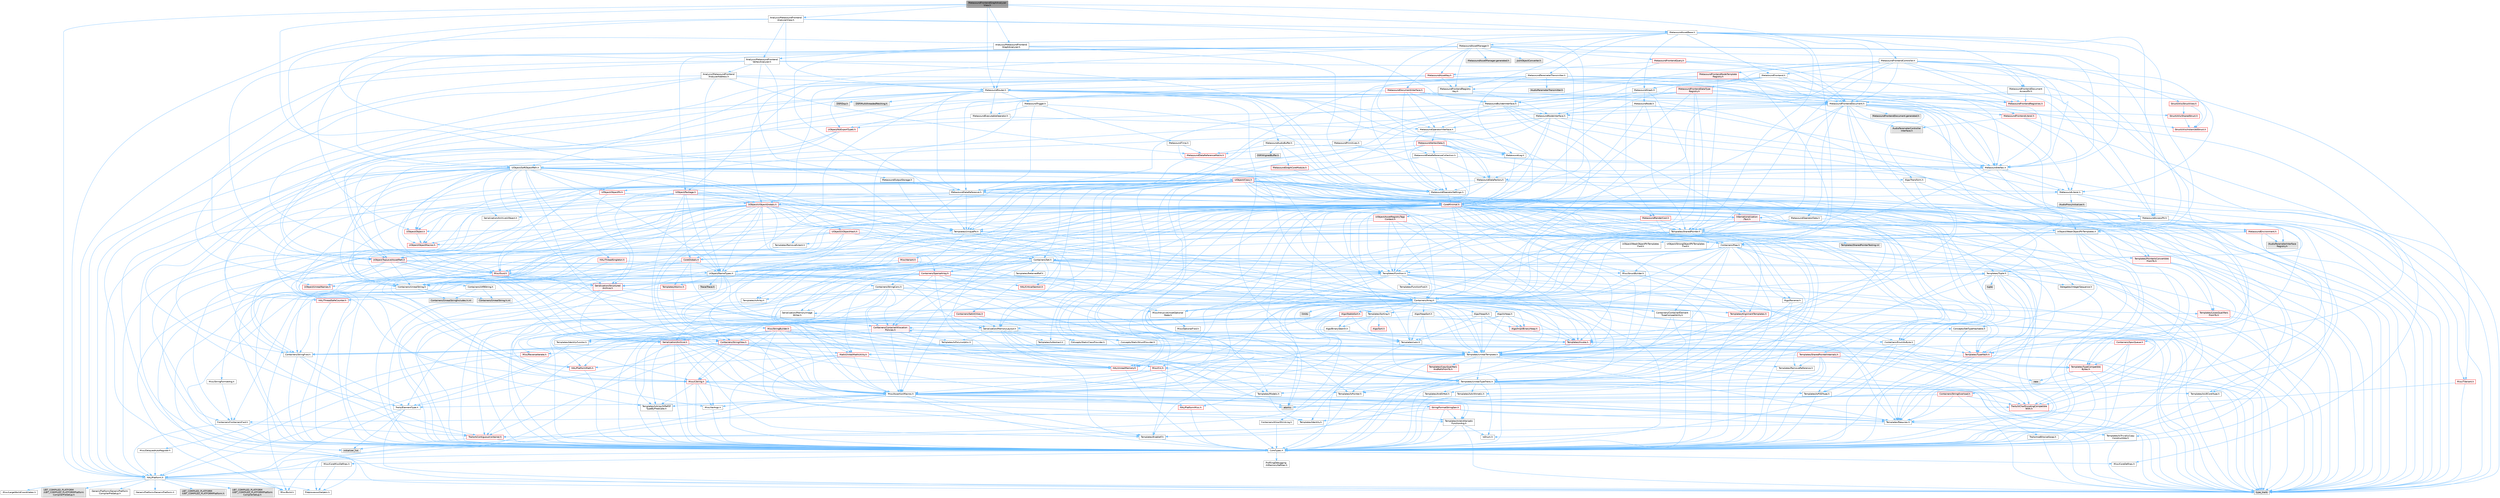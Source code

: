 digraph "MetasoundFrontendGraphAnalyzerView.h"
{
 // INTERACTIVE_SVG=YES
 // LATEX_PDF_SIZE
  bgcolor="transparent";
  edge [fontname=Helvetica,fontsize=10,labelfontname=Helvetica,labelfontsize=10];
  node [fontname=Helvetica,fontsize=10,shape=box,height=0.2,width=0.4];
  Node1 [id="Node000001",label="MetasoundFrontendGraphAnalyzer\lView.h",height=0.2,width=0.4,color="gray40", fillcolor="grey60", style="filled", fontcolor="black",tooltip=" "];
  Node1 -> Node2 [id="edge1_Node000001_Node000002",color="steelblue1",style="solid",tooltip=" "];
  Node2 [id="Node000002",label="Analysis/MetasoundFrontend\lAnalyzerView.h",height=0.2,width=0.4,color="grey40", fillcolor="white", style="filled",URL="$d0/d5e/MetasoundFrontendAnalyzerView_8h.html",tooltip=" "];
  Node2 -> Node3 [id="edge2_Node000002_Node000003",color="steelblue1",style="solid",tooltip=" "];
  Node3 [id="Node000003",label="Analysis/MetasoundFrontend\lVertexAnalyzer.h",height=0.2,width=0.4,color="grey40", fillcolor="white", style="filled",URL="$db/d7d/MetasoundFrontendVertexAnalyzer_8h.html",tooltip=" "];
  Node3 -> Node4 [id="edge3_Node000003_Node000004",color="steelblue1",style="solid",tooltip=" "];
  Node4 [id="Node000004",label="Analysis/MetasoundFrontend\lAnalyzerAddress.h",height=0.2,width=0.4,color="grey40", fillcolor="white", style="filled",URL="$d0/dd8/MetasoundFrontendAnalyzerAddress_8h.html",tooltip=" "];
  Node4 -> Node5 [id="edge4_Node000004_Node000005",color="steelblue1",style="solid",tooltip=" "];
  Node5 [id="Node000005",label="Containers/UnrealString.h",height=0.2,width=0.4,color="grey40", fillcolor="white", style="filled",URL="$d5/dba/UnrealString_8h.html",tooltip=" "];
  Node5 -> Node6 [id="edge5_Node000005_Node000006",color="steelblue1",style="solid",tooltip=" "];
  Node6 [id="Node000006",label="Containers/UnrealStringIncludes.h.inl",height=0.2,width=0.4,color="grey60", fillcolor="#E0E0E0", style="filled",tooltip=" "];
  Node5 -> Node7 [id="edge6_Node000005_Node000007",color="steelblue1",style="solid",tooltip=" "];
  Node7 [id="Node000007",label="Containers/UnrealString.h.inl",height=0.2,width=0.4,color="grey60", fillcolor="#E0E0E0", style="filled",tooltip=" "];
  Node5 -> Node8 [id="edge7_Node000005_Node000008",color="steelblue1",style="solid",tooltip=" "];
  Node8 [id="Node000008",label="Misc/StringFormatArg.h",height=0.2,width=0.4,color="grey40", fillcolor="white", style="filled",URL="$d2/d16/StringFormatArg_8h.html",tooltip=" "];
  Node8 -> Node9 [id="edge8_Node000008_Node000009",color="steelblue1",style="solid",tooltip=" "];
  Node9 [id="Node000009",label="Containers/ContainersFwd.h",height=0.2,width=0.4,color="grey40", fillcolor="white", style="filled",URL="$d4/d0a/ContainersFwd_8h.html",tooltip=" "];
  Node9 -> Node10 [id="edge9_Node000009_Node000010",color="steelblue1",style="solid",tooltip=" "];
  Node10 [id="Node000010",label="HAL/Platform.h",height=0.2,width=0.4,color="grey40", fillcolor="white", style="filled",URL="$d9/dd0/Platform_8h.html",tooltip=" "];
  Node10 -> Node11 [id="edge10_Node000010_Node000011",color="steelblue1",style="solid",tooltip=" "];
  Node11 [id="Node000011",label="Misc/Build.h",height=0.2,width=0.4,color="grey40", fillcolor="white", style="filled",URL="$d3/dbb/Build_8h.html",tooltip=" "];
  Node10 -> Node12 [id="edge11_Node000010_Node000012",color="steelblue1",style="solid",tooltip=" "];
  Node12 [id="Node000012",label="Misc/LargeWorldCoordinates.h",height=0.2,width=0.4,color="grey40", fillcolor="white", style="filled",URL="$d2/dcb/LargeWorldCoordinates_8h.html",tooltip=" "];
  Node10 -> Node13 [id="edge12_Node000010_Node000013",color="steelblue1",style="solid",tooltip=" "];
  Node13 [id="Node000013",label="type_traits",height=0.2,width=0.4,color="grey60", fillcolor="#E0E0E0", style="filled",tooltip=" "];
  Node10 -> Node14 [id="edge13_Node000010_Node000014",color="steelblue1",style="solid",tooltip=" "];
  Node14 [id="Node000014",label="PreprocessorHelpers.h",height=0.2,width=0.4,color="grey40", fillcolor="white", style="filled",URL="$db/ddb/PreprocessorHelpers_8h.html",tooltip=" "];
  Node10 -> Node15 [id="edge14_Node000010_Node000015",color="steelblue1",style="solid",tooltip=" "];
  Node15 [id="Node000015",label="UBT_COMPILED_PLATFORM\l/UBT_COMPILED_PLATFORMPlatform\lCompilerPreSetup.h",height=0.2,width=0.4,color="grey60", fillcolor="#E0E0E0", style="filled",tooltip=" "];
  Node10 -> Node16 [id="edge15_Node000010_Node000016",color="steelblue1",style="solid",tooltip=" "];
  Node16 [id="Node000016",label="GenericPlatform/GenericPlatform\lCompilerPreSetup.h",height=0.2,width=0.4,color="grey40", fillcolor="white", style="filled",URL="$d9/dc8/GenericPlatformCompilerPreSetup_8h.html",tooltip=" "];
  Node10 -> Node17 [id="edge16_Node000010_Node000017",color="steelblue1",style="solid",tooltip=" "];
  Node17 [id="Node000017",label="GenericPlatform/GenericPlatform.h",height=0.2,width=0.4,color="grey40", fillcolor="white", style="filled",URL="$d6/d84/GenericPlatform_8h.html",tooltip=" "];
  Node10 -> Node18 [id="edge17_Node000010_Node000018",color="steelblue1",style="solid",tooltip=" "];
  Node18 [id="Node000018",label="UBT_COMPILED_PLATFORM\l/UBT_COMPILED_PLATFORMPlatform.h",height=0.2,width=0.4,color="grey60", fillcolor="#E0E0E0", style="filled",tooltip=" "];
  Node10 -> Node19 [id="edge18_Node000010_Node000019",color="steelblue1",style="solid",tooltip=" "];
  Node19 [id="Node000019",label="UBT_COMPILED_PLATFORM\l/UBT_COMPILED_PLATFORMPlatform\lCompilerSetup.h",height=0.2,width=0.4,color="grey60", fillcolor="#E0E0E0", style="filled",tooltip=" "];
  Node9 -> Node20 [id="edge19_Node000009_Node000020",color="steelblue1",style="solid",tooltip=" "];
  Node20 [id="Node000020",label="CoreTypes.h",height=0.2,width=0.4,color="grey40", fillcolor="white", style="filled",URL="$dc/dec/CoreTypes_8h.html",tooltip=" "];
  Node20 -> Node10 [id="edge20_Node000020_Node000010",color="steelblue1",style="solid",tooltip=" "];
  Node20 -> Node21 [id="edge21_Node000020_Node000021",color="steelblue1",style="solid",tooltip=" "];
  Node21 [id="Node000021",label="ProfilingDebugging\l/UMemoryDefines.h",height=0.2,width=0.4,color="grey40", fillcolor="white", style="filled",URL="$d2/da2/UMemoryDefines_8h.html",tooltip=" "];
  Node20 -> Node22 [id="edge22_Node000020_Node000022",color="steelblue1",style="solid",tooltip=" "];
  Node22 [id="Node000022",label="Misc/CoreMiscDefines.h",height=0.2,width=0.4,color="grey40", fillcolor="white", style="filled",URL="$da/d38/CoreMiscDefines_8h.html",tooltip=" "];
  Node22 -> Node10 [id="edge23_Node000022_Node000010",color="steelblue1",style="solid",tooltip=" "];
  Node22 -> Node14 [id="edge24_Node000022_Node000014",color="steelblue1",style="solid",tooltip=" "];
  Node20 -> Node23 [id="edge25_Node000020_Node000023",color="steelblue1",style="solid",tooltip=" "];
  Node23 [id="Node000023",label="Misc/CoreDefines.h",height=0.2,width=0.4,color="grey40", fillcolor="white", style="filled",URL="$d3/dd2/CoreDefines_8h.html",tooltip=" "];
  Node9 -> Node24 [id="edge26_Node000009_Node000024",color="steelblue1",style="solid",tooltip=" "];
  Node24 [id="Node000024",label="Traits/IsContiguousContainer.h",height=0.2,width=0.4,color="red", fillcolor="#FFF0F0", style="filled",URL="$d5/d3c/IsContiguousContainer_8h.html",tooltip=" "];
  Node24 -> Node20 [id="edge27_Node000024_Node000020",color="steelblue1",style="solid",tooltip=" "];
  Node24 -> Node26 [id="edge28_Node000024_Node000026",color="steelblue1",style="solid",tooltip=" "];
  Node26 [id="Node000026",label="initializer_list",height=0.2,width=0.4,color="grey60", fillcolor="#E0E0E0", style="filled",tooltip=" "];
  Node4 -> Node10 [id="edge29_Node000004_Node000010",color="steelblue1",style="solid",tooltip=" "];
  Node4 -> Node27 [id="edge30_Node000004_Node000027",color="steelblue1",style="solid",tooltip=" "];
  Node27 [id="Node000027",label="MetasoundDataReferenceMacro.h",height=0.2,width=0.4,color="red", fillcolor="#FFF0F0", style="filled",URL="$d5/d33/MetasoundDataReferenceMacro_8h.html",tooltip=" "];
  Node27 -> Node28 [id="edge31_Node000027_Node000028",color="steelblue1",style="solid",tooltip=" "];
  Node28 [id="Node000028",label="MetasoundDataReference.h",height=0.2,width=0.4,color="grey40", fillcolor="white", style="filled",URL="$dc/d67/MetasoundDataReference_8h.html",tooltip=" "];
  Node28 -> Node13 [id="edge32_Node000028_Node000013",color="steelblue1",style="solid",tooltip=" "];
  Node28 -> Node5 [id="edge33_Node000028_Node000005",color="steelblue1",style="solid",tooltip=" "];
  Node28 -> Node10 [id="edge34_Node000028_Node000010",color="steelblue1",style="solid",tooltip=" "];
  Node28 -> Node29 [id="edge35_Node000028_Node000029",color="steelblue1",style="solid",tooltip=" "];
  Node29 [id="Node000029",label="Internationalization\l/Text.h",height=0.2,width=0.4,color="red", fillcolor="#FFF0F0", style="filled",URL="$d6/d35/Text_8h.html",tooltip=" "];
  Node29 -> Node20 [id="edge36_Node000029_Node000020",color="steelblue1",style="solid",tooltip=" "];
  Node29 -> Node33 [id="edge37_Node000029_Node000033",color="steelblue1",style="solid",tooltip=" "];
  Node33 [id="Node000033",label="Misc/AssertionMacros.h",height=0.2,width=0.4,color="grey40", fillcolor="white", style="filled",URL="$d0/dfa/AssertionMacros_8h.html",tooltip=" "];
  Node33 -> Node20 [id="edge38_Node000033_Node000020",color="steelblue1",style="solid",tooltip=" "];
  Node33 -> Node10 [id="edge39_Node000033_Node000010",color="steelblue1",style="solid",tooltip=" "];
  Node33 -> Node34 [id="edge40_Node000033_Node000034",color="steelblue1",style="solid",tooltip=" "];
  Node34 [id="Node000034",label="HAL/PlatformMisc.h",height=0.2,width=0.4,color="red", fillcolor="#FFF0F0", style="filled",URL="$d0/df5/PlatformMisc_8h.html",tooltip=" "];
  Node34 -> Node20 [id="edge41_Node000034_Node000020",color="steelblue1",style="solid",tooltip=" "];
  Node33 -> Node14 [id="edge42_Node000033_Node000014",color="steelblue1",style="solid",tooltip=" "];
  Node33 -> Node63 [id="edge43_Node000033_Node000063",color="steelblue1",style="solid",tooltip=" "];
  Node63 [id="Node000063",label="Templates/EnableIf.h",height=0.2,width=0.4,color="grey40", fillcolor="white", style="filled",URL="$d7/d60/EnableIf_8h.html",tooltip=" "];
  Node63 -> Node20 [id="edge44_Node000063_Node000020",color="steelblue1",style="solid",tooltip=" "];
  Node33 -> Node64 [id="edge45_Node000033_Node000064",color="steelblue1",style="solid",tooltip=" "];
  Node64 [id="Node000064",label="Templates/IsArrayOrRefOf\lTypeByPredicate.h",height=0.2,width=0.4,color="grey40", fillcolor="white", style="filled",URL="$d6/da1/IsArrayOrRefOfTypeByPredicate_8h.html",tooltip=" "];
  Node64 -> Node20 [id="edge46_Node000064_Node000020",color="steelblue1",style="solid",tooltip=" "];
  Node33 -> Node65 [id="edge47_Node000033_Node000065",color="steelblue1",style="solid",tooltip=" "];
  Node65 [id="Node000065",label="Templates/IsValidVariadic\lFunctionArg.h",height=0.2,width=0.4,color="grey40", fillcolor="white", style="filled",URL="$d0/dc8/IsValidVariadicFunctionArg_8h.html",tooltip=" "];
  Node65 -> Node20 [id="edge48_Node000065_Node000020",color="steelblue1",style="solid",tooltip=" "];
  Node65 -> Node66 [id="edge49_Node000065_Node000066",color="steelblue1",style="solid",tooltip=" "];
  Node66 [id="Node000066",label="IsEnum.h",height=0.2,width=0.4,color="grey40", fillcolor="white", style="filled",URL="$d4/de5/IsEnum_8h.html",tooltip=" "];
  Node65 -> Node13 [id="edge50_Node000065_Node000013",color="steelblue1",style="solid",tooltip=" "];
  Node33 -> Node67 [id="edge51_Node000033_Node000067",color="steelblue1",style="solid",tooltip=" "];
  Node67 [id="Node000067",label="Traits/IsCharEncodingCompatible\lWith.h",height=0.2,width=0.4,color="red", fillcolor="#FFF0F0", style="filled",URL="$df/dd1/IsCharEncodingCompatibleWith_8h.html",tooltip=" "];
  Node67 -> Node13 [id="edge52_Node000067_Node000013",color="steelblue1",style="solid",tooltip=" "];
  Node33 -> Node69 [id="edge53_Node000033_Node000069",color="steelblue1",style="solid",tooltip=" "];
  Node69 [id="Node000069",label="Misc/VarArgs.h",height=0.2,width=0.4,color="grey40", fillcolor="white", style="filled",URL="$d5/d6f/VarArgs_8h.html",tooltip=" "];
  Node69 -> Node20 [id="edge54_Node000069_Node000020",color="steelblue1",style="solid",tooltip=" "];
  Node33 -> Node70 [id="edge55_Node000033_Node000070",color="steelblue1",style="solid",tooltip=" "];
  Node70 [id="Node000070",label="String/FormatStringSan.h",height=0.2,width=0.4,color="red", fillcolor="#FFF0F0", style="filled",URL="$d3/d8b/FormatStringSan_8h.html",tooltip=" "];
  Node70 -> Node13 [id="edge56_Node000070_Node000013",color="steelblue1",style="solid",tooltip=" "];
  Node70 -> Node20 [id="edge57_Node000070_Node000020",color="steelblue1",style="solid",tooltip=" "];
  Node70 -> Node71 [id="edge58_Node000070_Node000071",color="steelblue1",style="solid",tooltip=" "];
  Node71 [id="Node000071",label="Templates/Requires.h",height=0.2,width=0.4,color="grey40", fillcolor="white", style="filled",URL="$dc/d96/Requires_8h.html",tooltip=" "];
  Node71 -> Node63 [id="edge59_Node000071_Node000063",color="steelblue1",style="solid",tooltip=" "];
  Node71 -> Node13 [id="edge60_Node000071_Node000013",color="steelblue1",style="solid",tooltip=" "];
  Node70 -> Node72 [id="edge61_Node000070_Node000072",color="steelblue1",style="solid",tooltip=" "];
  Node72 [id="Node000072",label="Templates/Identity.h",height=0.2,width=0.4,color="grey40", fillcolor="white", style="filled",URL="$d0/dd5/Identity_8h.html",tooltip=" "];
  Node70 -> Node65 [id="edge62_Node000070_Node000065",color="steelblue1",style="solid",tooltip=" "];
  Node70 -> Node9 [id="edge63_Node000070_Node000009",color="steelblue1",style="solid",tooltip=" "];
  Node33 -> Node76 [id="edge64_Node000033_Node000076",color="steelblue1",style="solid",tooltip=" "];
  Node76 [id="Node000076",label="atomic",height=0.2,width=0.4,color="grey60", fillcolor="#E0E0E0", style="filled",tooltip=" "];
  Node29 -> Node77 [id="edge65_Node000029_Node000077",color="steelblue1",style="solid",tooltip=" "];
  Node77 [id="Node000077",label="Templates/UnrealTypeTraits.h",height=0.2,width=0.4,color="grey40", fillcolor="white", style="filled",URL="$d2/d2d/UnrealTypeTraits_8h.html",tooltip=" "];
  Node77 -> Node20 [id="edge66_Node000077_Node000020",color="steelblue1",style="solid",tooltip=" "];
  Node77 -> Node78 [id="edge67_Node000077_Node000078",color="steelblue1",style="solid",tooltip=" "];
  Node78 [id="Node000078",label="Templates/IsPointer.h",height=0.2,width=0.4,color="grey40", fillcolor="white", style="filled",URL="$d7/d05/IsPointer_8h.html",tooltip=" "];
  Node78 -> Node20 [id="edge68_Node000078_Node000020",color="steelblue1",style="solid",tooltip=" "];
  Node77 -> Node33 [id="edge69_Node000077_Node000033",color="steelblue1",style="solid",tooltip=" "];
  Node77 -> Node79 [id="edge70_Node000077_Node000079",color="steelblue1",style="solid",tooltip=" "];
  Node79 [id="Node000079",label="Templates/AndOrNot.h",height=0.2,width=0.4,color="grey40", fillcolor="white", style="filled",URL="$db/d0a/AndOrNot_8h.html",tooltip=" "];
  Node79 -> Node20 [id="edge71_Node000079_Node000020",color="steelblue1",style="solid",tooltip=" "];
  Node77 -> Node63 [id="edge72_Node000077_Node000063",color="steelblue1",style="solid",tooltip=" "];
  Node77 -> Node80 [id="edge73_Node000077_Node000080",color="steelblue1",style="solid",tooltip=" "];
  Node80 [id="Node000080",label="Templates/IsArithmetic.h",height=0.2,width=0.4,color="grey40", fillcolor="white", style="filled",URL="$d2/d5d/IsArithmetic_8h.html",tooltip=" "];
  Node80 -> Node20 [id="edge74_Node000080_Node000020",color="steelblue1",style="solid",tooltip=" "];
  Node77 -> Node66 [id="edge75_Node000077_Node000066",color="steelblue1",style="solid",tooltip=" "];
  Node77 -> Node81 [id="edge76_Node000077_Node000081",color="steelblue1",style="solid",tooltip=" "];
  Node81 [id="Node000081",label="Templates/Models.h",height=0.2,width=0.4,color="grey40", fillcolor="white", style="filled",URL="$d3/d0c/Models_8h.html",tooltip=" "];
  Node81 -> Node72 [id="edge77_Node000081_Node000072",color="steelblue1",style="solid",tooltip=" "];
  Node77 -> Node82 [id="edge78_Node000077_Node000082",color="steelblue1",style="solid",tooltip=" "];
  Node82 [id="Node000082",label="Templates/IsPODType.h",height=0.2,width=0.4,color="grey40", fillcolor="white", style="filled",URL="$d7/db1/IsPODType_8h.html",tooltip=" "];
  Node82 -> Node20 [id="edge79_Node000082_Node000020",color="steelblue1",style="solid",tooltip=" "];
  Node77 -> Node83 [id="edge80_Node000077_Node000083",color="steelblue1",style="solid",tooltip=" "];
  Node83 [id="Node000083",label="Templates/IsUECoreType.h",height=0.2,width=0.4,color="grey40", fillcolor="white", style="filled",URL="$d1/db8/IsUECoreType_8h.html",tooltip=" "];
  Node83 -> Node20 [id="edge81_Node000083_Node000020",color="steelblue1",style="solid",tooltip=" "];
  Node83 -> Node13 [id="edge82_Node000083_Node000013",color="steelblue1",style="solid",tooltip=" "];
  Node77 -> Node84 [id="edge83_Node000077_Node000084",color="steelblue1",style="solid",tooltip=" "];
  Node84 [id="Node000084",label="Templates/IsTriviallyCopy\lConstructible.h",height=0.2,width=0.4,color="grey40", fillcolor="white", style="filled",URL="$d3/d78/IsTriviallyCopyConstructible_8h.html",tooltip=" "];
  Node84 -> Node20 [id="edge84_Node000084_Node000020",color="steelblue1",style="solid",tooltip=" "];
  Node84 -> Node13 [id="edge85_Node000084_Node000013",color="steelblue1",style="solid",tooltip=" "];
  Node29 -> Node85 [id="edge86_Node000029_Node000085",color="steelblue1",style="solid",tooltip=" "];
  Node85 [id="Node000085",label="Containers/Array.h",height=0.2,width=0.4,color="grey40", fillcolor="white", style="filled",URL="$df/dd0/Array_8h.html",tooltip=" "];
  Node85 -> Node20 [id="edge87_Node000085_Node000020",color="steelblue1",style="solid",tooltip=" "];
  Node85 -> Node33 [id="edge88_Node000085_Node000033",color="steelblue1",style="solid",tooltip=" "];
  Node85 -> Node86 [id="edge89_Node000085_Node000086",color="steelblue1",style="solid",tooltip=" "];
  Node86 [id="Node000086",label="Misc/IntrusiveUnsetOptional\lState.h",height=0.2,width=0.4,color="grey40", fillcolor="white", style="filled",URL="$d2/d0a/IntrusiveUnsetOptionalState_8h.html",tooltip=" "];
  Node86 -> Node87 [id="edge90_Node000086_Node000087",color="steelblue1",style="solid",tooltip=" "];
  Node87 [id="Node000087",label="Misc/OptionalFwd.h",height=0.2,width=0.4,color="grey40", fillcolor="white", style="filled",URL="$dc/d50/OptionalFwd_8h.html",tooltip=" "];
  Node85 -> Node88 [id="edge91_Node000085_Node000088",color="steelblue1",style="solid",tooltip=" "];
  Node88 [id="Node000088",label="Misc/ReverseIterate.h",height=0.2,width=0.4,color="red", fillcolor="#FFF0F0", style="filled",URL="$db/de3/ReverseIterate_8h.html",tooltip=" "];
  Node88 -> Node10 [id="edge92_Node000088_Node000010",color="steelblue1",style="solid",tooltip=" "];
  Node85 -> Node90 [id="edge93_Node000085_Node000090",color="steelblue1",style="solid",tooltip=" "];
  Node90 [id="Node000090",label="HAL/UnrealMemory.h",height=0.2,width=0.4,color="red", fillcolor="#FFF0F0", style="filled",URL="$d9/d96/UnrealMemory_8h.html",tooltip=" "];
  Node90 -> Node20 [id="edge94_Node000090_Node000020",color="steelblue1",style="solid",tooltip=" "];
  Node90 -> Node78 [id="edge95_Node000090_Node000078",color="steelblue1",style="solid",tooltip=" "];
  Node85 -> Node77 [id="edge96_Node000085_Node000077",color="steelblue1",style="solid",tooltip=" "];
  Node85 -> Node108 [id="edge97_Node000085_Node000108",color="steelblue1",style="solid",tooltip=" "];
  Node108 [id="Node000108",label="Templates/UnrealTemplate.h",height=0.2,width=0.4,color="grey40", fillcolor="white", style="filled",URL="$d4/d24/UnrealTemplate_8h.html",tooltip=" "];
  Node108 -> Node20 [id="edge98_Node000108_Node000020",color="steelblue1",style="solid",tooltip=" "];
  Node108 -> Node78 [id="edge99_Node000108_Node000078",color="steelblue1",style="solid",tooltip=" "];
  Node108 -> Node90 [id="edge100_Node000108_Node000090",color="steelblue1",style="solid",tooltip=" "];
  Node108 -> Node109 [id="edge101_Node000108_Node000109",color="steelblue1",style="solid",tooltip=" "];
  Node109 [id="Node000109",label="Templates/CopyQualifiers\lAndRefsFromTo.h",height=0.2,width=0.4,color="red", fillcolor="#FFF0F0", style="filled",URL="$d3/db3/CopyQualifiersAndRefsFromTo_8h.html",tooltip=" "];
  Node108 -> Node77 [id="edge102_Node000108_Node000077",color="steelblue1",style="solid",tooltip=" "];
  Node108 -> Node111 [id="edge103_Node000108_Node000111",color="steelblue1",style="solid",tooltip=" "];
  Node111 [id="Node000111",label="Templates/RemoveReference.h",height=0.2,width=0.4,color="grey40", fillcolor="white", style="filled",URL="$da/dbe/RemoveReference_8h.html",tooltip=" "];
  Node111 -> Node20 [id="edge104_Node000111_Node000020",color="steelblue1",style="solid",tooltip=" "];
  Node108 -> Node71 [id="edge105_Node000108_Node000071",color="steelblue1",style="solid",tooltip=" "];
  Node108 -> Node112 [id="edge106_Node000108_Node000112",color="steelblue1",style="solid",tooltip=" "];
  Node112 [id="Node000112",label="Templates/TypeCompatible\lBytes.h",height=0.2,width=0.4,color="red", fillcolor="#FFF0F0", style="filled",URL="$df/d0a/TypeCompatibleBytes_8h.html",tooltip=" "];
  Node112 -> Node20 [id="edge107_Node000112_Node000020",color="steelblue1",style="solid",tooltip=" "];
  Node112 -> Node43 [id="edge108_Node000112_Node000043",color="steelblue1",style="solid",tooltip=" "];
  Node43 [id="Node000043",label="new",height=0.2,width=0.4,color="grey60", fillcolor="#E0E0E0", style="filled",tooltip=" "];
  Node112 -> Node13 [id="edge109_Node000112_Node000013",color="steelblue1",style="solid",tooltip=" "];
  Node108 -> Node72 [id="edge110_Node000108_Node000072",color="steelblue1",style="solid",tooltip=" "];
  Node108 -> Node24 [id="edge111_Node000108_Node000024",color="steelblue1",style="solid",tooltip=" "];
  Node108 -> Node113 [id="edge112_Node000108_Node000113",color="steelblue1",style="solid",tooltip=" "];
  Node113 [id="Node000113",label="Traits/UseBitwiseSwap.h",height=0.2,width=0.4,color="grey40", fillcolor="white", style="filled",URL="$db/df3/UseBitwiseSwap_8h.html",tooltip=" "];
  Node113 -> Node20 [id="edge113_Node000113_Node000020",color="steelblue1",style="solid",tooltip=" "];
  Node113 -> Node13 [id="edge114_Node000113_Node000013",color="steelblue1",style="solid",tooltip=" "];
  Node108 -> Node13 [id="edge115_Node000108_Node000013",color="steelblue1",style="solid",tooltip=" "];
  Node85 -> Node114 [id="edge116_Node000085_Node000114",color="steelblue1",style="solid",tooltip=" "];
  Node114 [id="Node000114",label="Containers/AllowShrinking.h",height=0.2,width=0.4,color="grey40", fillcolor="white", style="filled",URL="$d7/d1a/AllowShrinking_8h.html",tooltip=" "];
  Node114 -> Node20 [id="edge117_Node000114_Node000020",color="steelblue1",style="solid",tooltip=" "];
  Node85 -> Node115 [id="edge118_Node000085_Node000115",color="steelblue1",style="solid",tooltip=" "];
  Node115 [id="Node000115",label="Containers/ContainerAllocation\lPolicies.h",height=0.2,width=0.4,color="red", fillcolor="#FFF0F0", style="filled",URL="$d7/dff/ContainerAllocationPolicies_8h.html",tooltip=" "];
  Node115 -> Node20 [id="edge119_Node000115_Node000020",color="steelblue1",style="solid",tooltip=" "];
  Node115 -> Node115 [id="edge120_Node000115_Node000115",color="steelblue1",style="solid",tooltip=" "];
  Node115 -> Node117 [id="edge121_Node000115_Node000117",color="steelblue1",style="solid",tooltip=" "];
  Node117 [id="Node000117",label="HAL/PlatformMath.h",height=0.2,width=0.4,color="red", fillcolor="#FFF0F0", style="filled",URL="$dc/d53/PlatformMath_8h.html",tooltip=" "];
  Node117 -> Node20 [id="edge122_Node000117_Node000020",color="steelblue1",style="solid",tooltip=" "];
  Node115 -> Node90 [id="edge123_Node000115_Node000090",color="steelblue1",style="solid",tooltip=" "];
  Node115 -> Node33 [id="edge124_Node000115_Node000033",color="steelblue1",style="solid",tooltip=" "];
  Node115 -> Node125 [id="edge125_Node000115_Node000125",color="steelblue1",style="solid",tooltip=" "];
  Node125 [id="Node000125",label="Templates/IsPolymorphic.h",height=0.2,width=0.4,color="grey40", fillcolor="white", style="filled",URL="$dc/d20/IsPolymorphic_8h.html",tooltip=" "];
  Node115 -> Node112 [id="edge126_Node000115_Node000112",color="steelblue1",style="solid",tooltip=" "];
  Node115 -> Node13 [id="edge127_Node000115_Node000013",color="steelblue1",style="solid",tooltip=" "];
  Node85 -> Node127 [id="edge128_Node000085_Node000127",color="steelblue1",style="solid",tooltip=" "];
  Node127 [id="Node000127",label="Containers/ContainerElement\lTypeCompatibility.h",height=0.2,width=0.4,color="grey40", fillcolor="white", style="filled",URL="$df/ddf/ContainerElementTypeCompatibility_8h.html",tooltip=" "];
  Node127 -> Node20 [id="edge129_Node000127_Node000020",color="steelblue1",style="solid",tooltip=" "];
  Node127 -> Node77 [id="edge130_Node000127_Node000077",color="steelblue1",style="solid",tooltip=" "];
  Node85 -> Node128 [id="edge131_Node000085_Node000128",color="steelblue1",style="solid",tooltip=" "];
  Node128 [id="Node000128",label="Serialization/Archive.h",height=0.2,width=0.4,color="red", fillcolor="#FFF0F0", style="filled",URL="$d7/d3b/Archive_8h.html",tooltip=" "];
  Node128 -> Node20 [id="edge132_Node000128_Node000020",color="steelblue1",style="solid",tooltip=" "];
  Node128 -> Node33 [id="edge133_Node000128_Node000033",color="steelblue1",style="solid",tooltip=" "];
  Node128 -> Node11 [id="edge134_Node000128_Node000011",color="steelblue1",style="solid",tooltip=" "];
  Node128 -> Node69 [id="edge135_Node000128_Node000069",color="steelblue1",style="solid",tooltip=" "];
  Node128 -> Node63 [id="edge136_Node000128_Node000063",color="steelblue1",style="solid",tooltip=" "];
  Node128 -> Node64 [id="edge137_Node000128_Node000064",color="steelblue1",style="solid",tooltip=" "];
  Node128 -> Node65 [id="edge138_Node000128_Node000065",color="steelblue1",style="solid",tooltip=" "];
  Node128 -> Node108 [id="edge139_Node000128_Node000108",color="steelblue1",style="solid",tooltip=" "];
  Node128 -> Node67 [id="edge140_Node000128_Node000067",color="steelblue1",style="solid",tooltip=" "];
  Node85 -> Node138 [id="edge141_Node000085_Node000138",color="steelblue1",style="solid",tooltip=" "];
  Node138 [id="Node000138",label="Serialization/MemoryImage\lWriter.h",height=0.2,width=0.4,color="grey40", fillcolor="white", style="filled",URL="$d0/d08/MemoryImageWriter_8h.html",tooltip=" "];
  Node138 -> Node20 [id="edge142_Node000138_Node000020",color="steelblue1",style="solid",tooltip=" "];
  Node138 -> Node139 [id="edge143_Node000138_Node000139",color="steelblue1",style="solid",tooltip=" "];
  Node139 [id="Node000139",label="Serialization/MemoryLayout.h",height=0.2,width=0.4,color="grey40", fillcolor="white", style="filled",URL="$d7/d66/MemoryLayout_8h.html",tooltip=" "];
  Node139 -> Node140 [id="edge144_Node000139_Node000140",color="steelblue1",style="solid",tooltip=" "];
  Node140 [id="Node000140",label="Concepts/StaticClassProvider.h",height=0.2,width=0.4,color="grey40", fillcolor="white", style="filled",URL="$dd/d83/StaticClassProvider_8h.html",tooltip=" "];
  Node139 -> Node141 [id="edge145_Node000139_Node000141",color="steelblue1",style="solid",tooltip=" "];
  Node141 [id="Node000141",label="Concepts/StaticStructProvider.h",height=0.2,width=0.4,color="grey40", fillcolor="white", style="filled",URL="$d5/d77/StaticStructProvider_8h.html",tooltip=" "];
  Node139 -> Node142 [id="edge146_Node000139_Node000142",color="steelblue1",style="solid",tooltip=" "];
  Node142 [id="Node000142",label="Containers/EnumAsByte.h",height=0.2,width=0.4,color="grey40", fillcolor="white", style="filled",URL="$d6/d9a/EnumAsByte_8h.html",tooltip=" "];
  Node142 -> Node20 [id="edge147_Node000142_Node000020",color="steelblue1",style="solid",tooltip=" "];
  Node142 -> Node82 [id="edge148_Node000142_Node000082",color="steelblue1",style="solid",tooltip=" "];
  Node142 -> Node143 [id="edge149_Node000142_Node000143",color="steelblue1",style="solid",tooltip=" "];
  Node143 [id="Node000143",label="Templates/TypeHash.h",height=0.2,width=0.4,color="red", fillcolor="#FFF0F0", style="filled",URL="$d1/d62/TypeHash_8h.html",tooltip=" "];
  Node143 -> Node20 [id="edge150_Node000143_Node000020",color="steelblue1",style="solid",tooltip=" "];
  Node143 -> Node71 [id="edge151_Node000143_Node000071",color="steelblue1",style="solid",tooltip=" "];
  Node143 -> Node144 [id="edge152_Node000143_Node000144",color="steelblue1",style="solid",tooltip=" "];
  Node144 [id="Node000144",label="Misc/Crc.h",height=0.2,width=0.4,color="red", fillcolor="#FFF0F0", style="filled",URL="$d4/dd2/Crc_8h.html",tooltip=" "];
  Node144 -> Node20 [id="edge153_Node000144_Node000020",color="steelblue1",style="solid",tooltip=" "];
  Node144 -> Node33 [id="edge154_Node000144_Node000033",color="steelblue1",style="solid",tooltip=" "];
  Node144 -> Node145 [id="edge155_Node000144_Node000145",color="steelblue1",style="solid",tooltip=" "];
  Node145 [id="Node000145",label="Misc/CString.h",height=0.2,width=0.4,color="red", fillcolor="#FFF0F0", style="filled",URL="$d2/d49/CString_8h.html",tooltip=" "];
  Node145 -> Node20 [id="edge156_Node000145_Node000020",color="steelblue1",style="solid",tooltip=" "];
  Node145 -> Node33 [id="edge157_Node000145_Node000033",color="steelblue1",style="solid",tooltip=" "];
  Node145 -> Node69 [id="edge158_Node000145_Node000069",color="steelblue1",style="solid",tooltip=" "];
  Node145 -> Node64 [id="edge159_Node000145_Node000064",color="steelblue1",style="solid",tooltip=" "];
  Node145 -> Node65 [id="edge160_Node000145_Node000065",color="steelblue1",style="solid",tooltip=" "];
  Node145 -> Node67 [id="edge161_Node000145_Node000067",color="steelblue1",style="solid",tooltip=" "];
  Node144 -> Node77 [id="edge162_Node000144_Node000077",color="steelblue1",style="solid",tooltip=" "];
  Node143 -> Node13 [id="edge163_Node000143_Node000013",color="steelblue1",style="solid",tooltip=" "];
  Node139 -> Node36 [id="edge164_Node000139_Node000036",color="steelblue1",style="solid",tooltip=" "];
  Node36 [id="Node000036",label="Containers/StringFwd.h",height=0.2,width=0.4,color="grey40", fillcolor="white", style="filled",URL="$df/d37/StringFwd_8h.html",tooltip=" "];
  Node36 -> Node20 [id="edge165_Node000036_Node000020",color="steelblue1",style="solid",tooltip=" "];
  Node36 -> Node37 [id="edge166_Node000036_Node000037",color="steelblue1",style="solid",tooltip=" "];
  Node37 [id="Node000037",label="Traits/ElementType.h",height=0.2,width=0.4,color="grey40", fillcolor="white", style="filled",URL="$d5/d4f/ElementType_8h.html",tooltip=" "];
  Node37 -> Node10 [id="edge167_Node000037_Node000010",color="steelblue1",style="solid",tooltip=" "];
  Node37 -> Node26 [id="edge168_Node000037_Node000026",color="steelblue1",style="solid",tooltip=" "];
  Node37 -> Node13 [id="edge169_Node000037_Node000013",color="steelblue1",style="solid",tooltip=" "];
  Node36 -> Node24 [id="edge170_Node000036_Node000024",color="steelblue1",style="solid",tooltip=" "];
  Node139 -> Node90 [id="edge171_Node000139_Node000090",color="steelblue1",style="solid",tooltip=" "];
  Node139 -> Node150 [id="edge172_Node000139_Node000150",color="steelblue1",style="solid",tooltip=" "];
  Node150 [id="Node000150",label="Misc/DelayedAutoRegister.h",height=0.2,width=0.4,color="grey40", fillcolor="white", style="filled",URL="$d1/dda/DelayedAutoRegister_8h.html",tooltip=" "];
  Node150 -> Node10 [id="edge173_Node000150_Node000010",color="steelblue1",style="solid",tooltip=" "];
  Node139 -> Node63 [id="edge174_Node000139_Node000063",color="steelblue1",style="solid",tooltip=" "];
  Node139 -> Node151 [id="edge175_Node000139_Node000151",color="steelblue1",style="solid",tooltip=" "];
  Node151 [id="Node000151",label="Templates/IsAbstract.h",height=0.2,width=0.4,color="grey40", fillcolor="white", style="filled",URL="$d8/db7/IsAbstract_8h.html",tooltip=" "];
  Node139 -> Node125 [id="edge176_Node000139_Node000125",color="steelblue1",style="solid",tooltip=" "];
  Node139 -> Node81 [id="edge177_Node000139_Node000081",color="steelblue1",style="solid",tooltip=" "];
  Node139 -> Node108 [id="edge178_Node000139_Node000108",color="steelblue1",style="solid",tooltip=" "];
  Node85 -> Node152 [id="edge179_Node000085_Node000152",color="steelblue1",style="solid",tooltip=" "];
  Node152 [id="Node000152",label="Algo/Heapify.h",height=0.2,width=0.4,color="grey40", fillcolor="white", style="filled",URL="$d0/d2a/Heapify_8h.html",tooltip=" "];
  Node152 -> Node153 [id="edge180_Node000152_Node000153",color="steelblue1",style="solid",tooltip=" "];
  Node153 [id="Node000153",label="Algo/Impl/BinaryHeap.h",height=0.2,width=0.4,color="red", fillcolor="#FFF0F0", style="filled",URL="$d7/da3/Algo_2Impl_2BinaryHeap_8h.html",tooltip=" "];
  Node153 -> Node154 [id="edge181_Node000153_Node000154",color="steelblue1",style="solid",tooltip=" "];
  Node154 [id="Node000154",label="Templates/Invoke.h",height=0.2,width=0.4,color="red", fillcolor="#FFF0F0", style="filled",URL="$d7/deb/Invoke_8h.html",tooltip=" "];
  Node154 -> Node20 [id="edge182_Node000154_Node000020",color="steelblue1",style="solid",tooltip=" "];
  Node154 -> Node108 [id="edge183_Node000154_Node000108",color="steelblue1",style="solid",tooltip=" "];
  Node154 -> Node13 [id="edge184_Node000154_Node000013",color="steelblue1",style="solid",tooltip=" "];
  Node153 -> Node13 [id="edge185_Node000153_Node000013",color="steelblue1",style="solid",tooltip=" "];
  Node152 -> Node158 [id="edge186_Node000152_Node000158",color="steelblue1",style="solid",tooltip=" "];
  Node158 [id="Node000158",label="Templates/IdentityFunctor.h",height=0.2,width=0.4,color="grey40", fillcolor="white", style="filled",URL="$d7/d2e/IdentityFunctor_8h.html",tooltip=" "];
  Node158 -> Node10 [id="edge187_Node000158_Node000010",color="steelblue1",style="solid",tooltip=" "];
  Node152 -> Node154 [id="edge188_Node000152_Node000154",color="steelblue1",style="solid",tooltip=" "];
  Node152 -> Node159 [id="edge189_Node000152_Node000159",color="steelblue1",style="solid",tooltip=" "];
  Node159 [id="Node000159",label="Templates/Less.h",height=0.2,width=0.4,color="grey40", fillcolor="white", style="filled",URL="$de/dc8/Less_8h.html",tooltip=" "];
  Node159 -> Node20 [id="edge190_Node000159_Node000020",color="steelblue1",style="solid",tooltip=" "];
  Node159 -> Node108 [id="edge191_Node000159_Node000108",color="steelblue1",style="solid",tooltip=" "];
  Node152 -> Node108 [id="edge192_Node000152_Node000108",color="steelblue1",style="solid",tooltip=" "];
  Node85 -> Node160 [id="edge193_Node000085_Node000160",color="steelblue1",style="solid",tooltip=" "];
  Node160 [id="Node000160",label="Algo/HeapSort.h",height=0.2,width=0.4,color="grey40", fillcolor="white", style="filled",URL="$d3/d92/HeapSort_8h.html",tooltip=" "];
  Node160 -> Node153 [id="edge194_Node000160_Node000153",color="steelblue1",style="solid",tooltip=" "];
  Node160 -> Node158 [id="edge195_Node000160_Node000158",color="steelblue1",style="solid",tooltip=" "];
  Node160 -> Node159 [id="edge196_Node000160_Node000159",color="steelblue1",style="solid",tooltip=" "];
  Node160 -> Node108 [id="edge197_Node000160_Node000108",color="steelblue1",style="solid",tooltip=" "];
  Node85 -> Node161 [id="edge198_Node000085_Node000161",color="steelblue1",style="solid",tooltip=" "];
  Node161 [id="Node000161",label="Algo/IsHeap.h",height=0.2,width=0.4,color="grey40", fillcolor="white", style="filled",URL="$de/d32/IsHeap_8h.html",tooltip=" "];
  Node161 -> Node153 [id="edge199_Node000161_Node000153",color="steelblue1",style="solid",tooltip=" "];
  Node161 -> Node158 [id="edge200_Node000161_Node000158",color="steelblue1",style="solid",tooltip=" "];
  Node161 -> Node154 [id="edge201_Node000161_Node000154",color="steelblue1",style="solid",tooltip=" "];
  Node161 -> Node159 [id="edge202_Node000161_Node000159",color="steelblue1",style="solid",tooltip=" "];
  Node161 -> Node108 [id="edge203_Node000161_Node000108",color="steelblue1",style="solid",tooltip=" "];
  Node85 -> Node153 [id="edge204_Node000085_Node000153",color="steelblue1",style="solid",tooltip=" "];
  Node85 -> Node162 [id="edge205_Node000085_Node000162",color="steelblue1",style="solid",tooltip=" "];
  Node162 [id="Node000162",label="Algo/StableSort.h",height=0.2,width=0.4,color="red", fillcolor="#FFF0F0", style="filled",URL="$d7/d3c/StableSort_8h.html",tooltip=" "];
  Node162 -> Node163 [id="edge206_Node000162_Node000163",color="steelblue1",style="solid",tooltip=" "];
  Node163 [id="Node000163",label="Algo/BinarySearch.h",height=0.2,width=0.4,color="grey40", fillcolor="white", style="filled",URL="$db/db4/BinarySearch_8h.html",tooltip=" "];
  Node163 -> Node158 [id="edge207_Node000163_Node000158",color="steelblue1",style="solid",tooltip=" "];
  Node163 -> Node154 [id="edge208_Node000163_Node000154",color="steelblue1",style="solid",tooltip=" "];
  Node163 -> Node159 [id="edge209_Node000163_Node000159",color="steelblue1",style="solid",tooltip=" "];
  Node162 -> Node158 [id="edge210_Node000162_Node000158",color="steelblue1",style="solid",tooltip=" "];
  Node162 -> Node154 [id="edge211_Node000162_Node000154",color="steelblue1",style="solid",tooltip=" "];
  Node162 -> Node159 [id="edge212_Node000162_Node000159",color="steelblue1",style="solid",tooltip=" "];
  Node162 -> Node108 [id="edge213_Node000162_Node000108",color="steelblue1",style="solid",tooltip=" "];
  Node85 -> Node165 [id="edge214_Node000085_Node000165",color="steelblue1",style="solid",tooltip=" "];
  Node165 [id="Node000165",label="Concepts/GetTypeHashable.h",height=0.2,width=0.4,color="grey40", fillcolor="white", style="filled",URL="$d3/da2/GetTypeHashable_8h.html",tooltip=" "];
  Node165 -> Node20 [id="edge215_Node000165_Node000020",color="steelblue1",style="solid",tooltip=" "];
  Node165 -> Node143 [id="edge216_Node000165_Node000143",color="steelblue1",style="solid",tooltip=" "];
  Node85 -> Node158 [id="edge217_Node000085_Node000158",color="steelblue1",style="solid",tooltip=" "];
  Node85 -> Node154 [id="edge218_Node000085_Node000154",color="steelblue1",style="solid",tooltip=" "];
  Node85 -> Node159 [id="edge219_Node000085_Node000159",color="steelblue1",style="solid",tooltip=" "];
  Node85 -> Node166 [id="edge220_Node000085_Node000166",color="steelblue1",style="solid",tooltip=" "];
  Node166 [id="Node000166",label="Templates/LosesQualifiers\lFromTo.h",height=0.2,width=0.4,color="red", fillcolor="#FFF0F0", style="filled",URL="$d2/db3/LosesQualifiersFromTo_8h.html",tooltip=" "];
  Node166 -> Node13 [id="edge221_Node000166_Node000013",color="steelblue1",style="solid",tooltip=" "];
  Node85 -> Node71 [id="edge222_Node000085_Node000071",color="steelblue1",style="solid",tooltip=" "];
  Node85 -> Node167 [id="edge223_Node000085_Node000167",color="steelblue1",style="solid",tooltip=" "];
  Node167 [id="Node000167",label="Templates/Sorting.h",height=0.2,width=0.4,color="grey40", fillcolor="white", style="filled",URL="$d3/d9e/Sorting_8h.html",tooltip=" "];
  Node167 -> Node20 [id="edge224_Node000167_Node000020",color="steelblue1",style="solid",tooltip=" "];
  Node167 -> Node163 [id="edge225_Node000167_Node000163",color="steelblue1",style="solid",tooltip=" "];
  Node167 -> Node168 [id="edge226_Node000167_Node000168",color="steelblue1",style="solid",tooltip=" "];
  Node168 [id="Node000168",label="Algo/Sort.h",height=0.2,width=0.4,color="red", fillcolor="#FFF0F0", style="filled",URL="$d1/d87/Sort_8h.html",tooltip=" "];
  Node167 -> Node117 [id="edge227_Node000167_Node000117",color="steelblue1",style="solid",tooltip=" "];
  Node167 -> Node159 [id="edge228_Node000167_Node000159",color="steelblue1",style="solid",tooltip=" "];
  Node85 -> Node171 [id="edge229_Node000085_Node000171",color="steelblue1",style="solid",tooltip=" "];
  Node171 [id="Node000171",label="Templates/AlignmentTemplates.h",height=0.2,width=0.4,color="red", fillcolor="#FFF0F0", style="filled",URL="$dd/d32/AlignmentTemplates_8h.html",tooltip=" "];
  Node171 -> Node20 [id="edge230_Node000171_Node000020",color="steelblue1",style="solid",tooltip=" "];
  Node171 -> Node78 [id="edge231_Node000171_Node000078",color="steelblue1",style="solid",tooltip=" "];
  Node85 -> Node37 [id="edge232_Node000085_Node000037",color="steelblue1",style="solid",tooltip=" "];
  Node85 -> Node123 [id="edge233_Node000085_Node000123",color="steelblue1",style="solid",tooltip=" "];
  Node123 [id="Node000123",label="limits",height=0.2,width=0.4,color="grey60", fillcolor="#E0E0E0", style="filled",tooltip=" "];
  Node85 -> Node13 [id="edge234_Node000085_Node000013",color="steelblue1",style="solid",tooltip=" "];
  Node29 -> Node5 [id="edge235_Node000029_Node000005",color="steelblue1",style="solid",tooltip=" "];
  Node29 -> Node142 [id="edge236_Node000029_Node000142",color="steelblue1",style="solid",tooltip=" "];
  Node29 -> Node216 [id="edge237_Node000029_Node000216",color="steelblue1",style="solid",tooltip=" "];
  Node216 [id="Node000216",label="Templates/SharedPointer.h",height=0.2,width=0.4,color="grey40", fillcolor="white", style="filled",URL="$d2/d17/SharedPointer_8h.html",tooltip=" "];
  Node216 -> Node20 [id="edge238_Node000216_Node000020",color="steelblue1",style="solid",tooltip=" "];
  Node216 -> Node86 [id="edge239_Node000216_Node000086",color="steelblue1",style="solid",tooltip=" "];
  Node216 -> Node217 [id="edge240_Node000216_Node000217",color="steelblue1",style="solid",tooltip=" "];
  Node217 [id="Node000217",label="Templates/PointerIsConvertible\lFromTo.h",height=0.2,width=0.4,color="red", fillcolor="#FFF0F0", style="filled",URL="$d6/d65/PointerIsConvertibleFromTo_8h.html",tooltip=" "];
  Node217 -> Node20 [id="edge241_Node000217_Node000020",color="steelblue1",style="solid",tooltip=" "];
  Node217 -> Node166 [id="edge242_Node000217_Node000166",color="steelblue1",style="solid",tooltip=" "];
  Node217 -> Node13 [id="edge243_Node000217_Node000013",color="steelblue1",style="solid",tooltip=" "];
  Node216 -> Node33 [id="edge244_Node000216_Node000033",color="steelblue1",style="solid",tooltip=" "];
  Node216 -> Node90 [id="edge245_Node000216_Node000090",color="steelblue1",style="solid",tooltip=" "];
  Node216 -> Node85 [id="edge246_Node000216_Node000085",color="steelblue1",style="solid",tooltip=" "];
  Node216 -> Node173 [id="edge247_Node000216_Node000173",color="steelblue1",style="solid",tooltip=" "];
  Node173 [id="Node000173",label="Containers/Map.h",height=0.2,width=0.4,color="grey40", fillcolor="white", style="filled",URL="$df/d79/Map_8h.html",tooltip=" "];
  Node173 -> Node20 [id="edge248_Node000173_Node000020",color="steelblue1",style="solid",tooltip=" "];
  Node173 -> Node174 [id="edge249_Node000173_Node000174",color="steelblue1",style="solid",tooltip=" "];
  Node174 [id="Node000174",label="Algo/Reverse.h",height=0.2,width=0.4,color="grey40", fillcolor="white", style="filled",URL="$d5/d93/Reverse_8h.html",tooltip=" "];
  Node174 -> Node20 [id="edge250_Node000174_Node000020",color="steelblue1",style="solid",tooltip=" "];
  Node174 -> Node108 [id="edge251_Node000174_Node000108",color="steelblue1",style="solid",tooltip=" "];
  Node173 -> Node127 [id="edge252_Node000173_Node000127",color="steelblue1",style="solid",tooltip=" "];
  Node173 -> Node175 [id="edge253_Node000173_Node000175",color="steelblue1",style="solid",tooltip=" "];
  Node175 [id="Node000175",label="Containers/Set.h",height=0.2,width=0.4,color="grey40", fillcolor="white", style="filled",URL="$d4/d45/Set_8h.html",tooltip=" "];
  Node175 -> Node115 [id="edge254_Node000175_Node000115",color="steelblue1",style="solid",tooltip=" "];
  Node175 -> Node127 [id="edge255_Node000175_Node000127",color="steelblue1",style="solid",tooltip=" "];
  Node175 -> Node176 [id="edge256_Node000175_Node000176",color="steelblue1",style="solid",tooltip=" "];
  Node176 [id="Node000176",label="Containers/SetUtilities.h",height=0.2,width=0.4,color="red", fillcolor="#FFF0F0", style="filled",URL="$dc/de5/SetUtilities_8h.html",tooltip=" "];
  Node176 -> Node20 [id="edge257_Node000176_Node000020",color="steelblue1",style="solid",tooltip=" "];
  Node176 -> Node139 [id="edge258_Node000176_Node000139",color="steelblue1",style="solid",tooltip=" "];
  Node176 -> Node77 [id="edge259_Node000176_Node000077",color="steelblue1",style="solid",tooltip=" "];
  Node175 -> Node177 [id="edge260_Node000175_Node000177",color="steelblue1",style="solid",tooltip=" "];
  Node177 [id="Node000177",label="Containers/SparseArray.h",height=0.2,width=0.4,color="red", fillcolor="#FFF0F0", style="filled",URL="$d5/dbf/SparseArray_8h.html",tooltip=" "];
  Node177 -> Node20 [id="edge261_Node000177_Node000020",color="steelblue1",style="solid",tooltip=" "];
  Node177 -> Node33 [id="edge262_Node000177_Node000033",color="steelblue1",style="solid",tooltip=" "];
  Node177 -> Node90 [id="edge263_Node000177_Node000090",color="steelblue1",style="solid",tooltip=" "];
  Node177 -> Node77 [id="edge264_Node000177_Node000077",color="steelblue1",style="solid",tooltip=" "];
  Node177 -> Node108 [id="edge265_Node000177_Node000108",color="steelblue1",style="solid",tooltip=" "];
  Node177 -> Node115 [id="edge266_Node000177_Node000115",color="steelblue1",style="solid",tooltip=" "];
  Node177 -> Node159 [id="edge267_Node000177_Node000159",color="steelblue1",style="solid",tooltip=" "];
  Node177 -> Node85 [id="edge268_Node000177_Node000085",color="steelblue1",style="solid",tooltip=" "];
  Node177 -> Node170 [id="edge269_Node000177_Node000170",color="steelblue1",style="solid",tooltip=" "];
  Node170 [id="Node000170",label="Math/UnrealMathUtility.h",height=0.2,width=0.4,color="red", fillcolor="#FFF0F0", style="filled",URL="$db/db8/UnrealMathUtility_8h.html",tooltip=" "];
  Node170 -> Node20 [id="edge270_Node000170_Node000020",color="steelblue1",style="solid",tooltip=" "];
  Node170 -> Node33 [id="edge271_Node000170_Node000033",color="steelblue1",style="solid",tooltip=" "];
  Node170 -> Node117 [id="edge272_Node000170_Node000117",color="steelblue1",style="solid",tooltip=" "];
  Node170 -> Node72 [id="edge273_Node000170_Node000072",color="steelblue1",style="solid",tooltip=" "];
  Node170 -> Node71 [id="edge274_Node000170_Node000071",color="steelblue1",style="solid",tooltip=" "];
  Node177 -> Node180 [id="edge275_Node000177_Node000180",color="steelblue1",style="solid",tooltip=" "];
  Node180 [id="Node000180",label="Serialization/Structured\lArchive.h",height=0.2,width=0.4,color="red", fillcolor="#FFF0F0", style="filled",URL="$d9/d1e/StructuredArchive_8h.html",tooltip=" "];
  Node180 -> Node85 [id="edge276_Node000180_Node000085",color="steelblue1",style="solid",tooltip=" "];
  Node180 -> Node115 [id="edge277_Node000180_Node000115",color="steelblue1",style="solid",tooltip=" "];
  Node180 -> Node20 [id="edge278_Node000180_Node000020",color="steelblue1",style="solid",tooltip=" "];
  Node180 -> Node11 [id="edge279_Node000180_Node000011",color="steelblue1",style="solid",tooltip=" "];
  Node180 -> Node128 [id="edge280_Node000180_Node000128",color="steelblue1",style="solid",tooltip=" "];
  Node177 -> Node138 [id="edge281_Node000177_Node000138",color="steelblue1",style="solid",tooltip=" "];
  Node177 -> Node5 [id="edge282_Node000177_Node000005",color="steelblue1",style="solid",tooltip=" "];
  Node177 -> Node86 [id="edge283_Node000177_Node000086",color="steelblue1",style="solid",tooltip=" "];
  Node175 -> Node9 [id="edge284_Node000175_Node000009",color="steelblue1",style="solid",tooltip=" "];
  Node175 -> Node170 [id="edge285_Node000175_Node000170",color="steelblue1",style="solid",tooltip=" "];
  Node175 -> Node33 [id="edge286_Node000175_Node000033",color="steelblue1",style="solid",tooltip=" "];
  Node175 -> Node196 [id="edge287_Node000175_Node000196",color="steelblue1",style="solid",tooltip=" "];
  Node196 [id="Node000196",label="Misc/StructBuilder.h",height=0.2,width=0.4,color="grey40", fillcolor="white", style="filled",URL="$d9/db3/StructBuilder_8h.html",tooltip=" "];
  Node196 -> Node20 [id="edge288_Node000196_Node000020",color="steelblue1",style="solid",tooltip=" "];
  Node196 -> Node170 [id="edge289_Node000196_Node000170",color="steelblue1",style="solid",tooltip=" "];
  Node196 -> Node171 [id="edge290_Node000196_Node000171",color="steelblue1",style="solid",tooltip=" "];
  Node175 -> Node138 [id="edge291_Node000175_Node000138",color="steelblue1",style="solid",tooltip=" "];
  Node175 -> Node180 [id="edge292_Node000175_Node000180",color="steelblue1",style="solid",tooltip=" "];
  Node175 -> Node197 [id="edge293_Node000175_Node000197",color="steelblue1",style="solid",tooltip=" "];
  Node197 [id="Node000197",label="Templates/Function.h",height=0.2,width=0.4,color="grey40", fillcolor="white", style="filled",URL="$df/df5/Function_8h.html",tooltip=" "];
  Node197 -> Node20 [id="edge294_Node000197_Node000020",color="steelblue1",style="solid",tooltip=" "];
  Node197 -> Node33 [id="edge295_Node000197_Node000033",color="steelblue1",style="solid",tooltip=" "];
  Node197 -> Node86 [id="edge296_Node000197_Node000086",color="steelblue1",style="solid",tooltip=" "];
  Node197 -> Node90 [id="edge297_Node000197_Node000090",color="steelblue1",style="solid",tooltip=" "];
  Node197 -> Node198 [id="edge298_Node000197_Node000198",color="steelblue1",style="solid",tooltip=" "];
  Node198 [id="Node000198",label="Templates/FunctionFwd.h",height=0.2,width=0.4,color="grey40", fillcolor="white", style="filled",URL="$d6/d54/FunctionFwd_8h.html",tooltip=" "];
  Node197 -> Node77 [id="edge299_Node000197_Node000077",color="steelblue1",style="solid",tooltip=" "];
  Node197 -> Node154 [id="edge300_Node000197_Node000154",color="steelblue1",style="solid",tooltip=" "];
  Node197 -> Node108 [id="edge301_Node000197_Node000108",color="steelblue1",style="solid",tooltip=" "];
  Node197 -> Node71 [id="edge302_Node000197_Node000071",color="steelblue1",style="solid",tooltip=" "];
  Node197 -> Node170 [id="edge303_Node000197_Node000170",color="steelblue1",style="solid",tooltip=" "];
  Node197 -> Node43 [id="edge304_Node000197_Node000043",color="steelblue1",style="solid",tooltip=" "];
  Node197 -> Node13 [id="edge305_Node000197_Node000013",color="steelblue1",style="solid",tooltip=" "];
  Node175 -> Node199 [id="edge306_Node000175_Node000199",color="steelblue1",style="solid",tooltip=" "];
  Node199 [id="Node000199",label="Templates/RetainedRef.h",height=0.2,width=0.4,color="grey40", fillcolor="white", style="filled",URL="$d1/dac/RetainedRef_8h.html",tooltip=" "];
  Node175 -> Node167 [id="edge307_Node000175_Node000167",color="steelblue1",style="solid",tooltip=" "];
  Node175 -> Node143 [id="edge308_Node000175_Node000143",color="steelblue1",style="solid",tooltip=" "];
  Node175 -> Node108 [id="edge309_Node000175_Node000108",color="steelblue1",style="solid",tooltip=" "];
  Node175 -> Node26 [id="edge310_Node000175_Node000026",color="steelblue1",style="solid",tooltip=" "];
  Node175 -> Node13 [id="edge311_Node000175_Node000013",color="steelblue1",style="solid",tooltip=" "];
  Node173 -> Node5 [id="edge312_Node000173_Node000005",color="steelblue1",style="solid",tooltip=" "];
  Node173 -> Node33 [id="edge313_Node000173_Node000033",color="steelblue1",style="solid",tooltip=" "];
  Node173 -> Node196 [id="edge314_Node000173_Node000196",color="steelblue1",style="solid",tooltip=" "];
  Node173 -> Node197 [id="edge315_Node000173_Node000197",color="steelblue1",style="solid",tooltip=" "];
  Node173 -> Node167 [id="edge316_Node000173_Node000167",color="steelblue1",style="solid",tooltip=" "];
  Node173 -> Node200 [id="edge317_Node000173_Node000200",color="steelblue1",style="solid",tooltip=" "];
  Node200 [id="Node000200",label="Templates/Tuple.h",height=0.2,width=0.4,color="grey40", fillcolor="white", style="filled",URL="$d2/d4f/Tuple_8h.html",tooltip=" "];
  Node200 -> Node20 [id="edge318_Node000200_Node000020",color="steelblue1",style="solid",tooltip=" "];
  Node200 -> Node108 [id="edge319_Node000200_Node000108",color="steelblue1",style="solid",tooltip=" "];
  Node200 -> Node201 [id="edge320_Node000200_Node000201",color="steelblue1",style="solid",tooltip=" "];
  Node201 [id="Node000201",label="Delegates/IntegerSequence.h",height=0.2,width=0.4,color="grey40", fillcolor="white", style="filled",URL="$d2/dcc/IntegerSequence_8h.html",tooltip=" "];
  Node201 -> Node20 [id="edge321_Node000201_Node000020",color="steelblue1",style="solid",tooltip=" "];
  Node200 -> Node154 [id="edge322_Node000200_Node000154",color="steelblue1",style="solid",tooltip=" "];
  Node200 -> Node180 [id="edge323_Node000200_Node000180",color="steelblue1",style="solid",tooltip=" "];
  Node200 -> Node139 [id="edge324_Node000200_Node000139",color="steelblue1",style="solid",tooltip=" "];
  Node200 -> Node71 [id="edge325_Node000200_Node000071",color="steelblue1",style="solid",tooltip=" "];
  Node200 -> Node143 [id="edge326_Node000200_Node000143",color="steelblue1",style="solid",tooltip=" "];
  Node200 -> Node202 [id="edge327_Node000200_Node000202",color="steelblue1",style="solid",tooltip=" "];
  Node202 [id="Node000202",label="tuple",height=0.2,width=0.4,color="grey60", fillcolor="#E0E0E0", style="filled",tooltip=" "];
  Node200 -> Node13 [id="edge328_Node000200_Node000013",color="steelblue1",style="solid",tooltip=" "];
  Node173 -> Node108 [id="edge329_Node000173_Node000108",color="steelblue1",style="solid",tooltip=" "];
  Node173 -> Node77 [id="edge330_Node000173_Node000077",color="steelblue1",style="solid",tooltip=" "];
  Node173 -> Node13 [id="edge331_Node000173_Node000013",color="steelblue1",style="solid",tooltip=" "];
  Node216 -> Node218 [id="edge332_Node000216_Node000218",color="steelblue1",style="solid",tooltip=" "];
  Node218 [id="Node000218",label="CoreGlobals.h",height=0.2,width=0.4,color="red", fillcolor="#FFF0F0", style="filled",URL="$d5/d8c/CoreGlobals_8h.html",tooltip=" "];
  Node218 -> Node5 [id="edge333_Node000218_Node000005",color="steelblue1",style="solid",tooltip=" "];
  Node218 -> Node20 [id="edge334_Node000218_Node000020",color="steelblue1",style="solid",tooltip=" "];
  Node218 -> Node11 [id="edge335_Node000218_Node000011",color="steelblue1",style="solid",tooltip=" "];
  Node218 -> Node98 [id="edge336_Node000218_Node000098",color="steelblue1",style="solid",tooltip=" "];
  Node98 [id="Node000098",label="Templates/Atomic.h",height=0.2,width=0.4,color="red", fillcolor="#FFF0F0", style="filled",URL="$d3/d91/Atomic_8h.html",tooltip=" "];
  Node98 -> Node99 [id="edge337_Node000098_Node000099",color="steelblue1",style="solid",tooltip=" "];
  Node99 [id="Node000099",label="HAL/ThreadSafeCounter.h",height=0.2,width=0.4,color="red", fillcolor="#FFF0F0", style="filled",URL="$dc/dc9/ThreadSafeCounter_8h.html",tooltip=" "];
  Node99 -> Node20 [id="edge338_Node000099_Node000020",color="steelblue1",style="solid",tooltip=" "];
  Node98 -> Node76 [id="edge339_Node000098_Node000076",color="steelblue1",style="solid",tooltip=" "];
  Node218 -> Node203 [id="edge340_Node000218_Node000203",color="steelblue1",style="solid",tooltip=" "];
  Node203 [id="Node000203",label="UObject/NameTypes.h",height=0.2,width=0.4,color="grey40", fillcolor="white", style="filled",URL="$d6/d35/NameTypes_8h.html",tooltip=" "];
  Node203 -> Node20 [id="edge341_Node000203_Node000020",color="steelblue1",style="solid",tooltip=" "];
  Node203 -> Node33 [id="edge342_Node000203_Node000033",color="steelblue1",style="solid",tooltip=" "];
  Node203 -> Node90 [id="edge343_Node000203_Node000090",color="steelblue1",style="solid",tooltip=" "];
  Node203 -> Node77 [id="edge344_Node000203_Node000077",color="steelblue1",style="solid",tooltip=" "];
  Node203 -> Node108 [id="edge345_Node000203_Node000108",color="steelblue1",style="solid",tooltip=" "];
  Node203 -> Node5 [id="edge346_Node000203_Node000005",color="steelblue1",style="solid",tooltip=" "];
  Node203 -> Node204 [id="edge347_Node000203_Node000204",color="steelblue1",style="solid",tooltip=" "];
  Node204 [id="Node000204",label="HAL/CriticalSection.h",height=0.2,width=0.4,color="red", fillcolor="#FFF0F0", style="filled",URL="$d6/d90/CriticalSection_8h.html",tooltip=" "];
  Node203 -> Node207 [id="edge348_Node000203_Node000207",color="steelblue1",style="solid",tooltip=" "];
  Node207 [id="Node000207",label="Containers/StringConv.h",height=0.2,width=0.4,color="grey40", fillcolor="white", style="filled",URL="$d3/ddf/StringConv_8h.html",tooltip=" "];
  Node207 -> Node20 [id="edge349_Node000207_Node000020",color="steelblue1",style="solid",tooltip=" "];
  Node207 -> Node33 [id="edge350_Node000207_Node000033",color="steelblue1",style="solid",tooltip=" "];
  Node207 -> Node115 [id="edge351_Node000207_Node000115",color="steelblue1",style="solid",tooltip=" "];
  Node207 -> Node85 [id="edge352_Node000207_Node000085",color="steelblue1",style="solid",tooltip=" "];
  Node207 -> Node145 [id="edge353_Node000207_Node000145",color="steelblue1",style="solid",tooltip=" "];
  Node207 -> Node193 [id="edge354_Node000207_Node000193",color="steelblue1",style="solid",tooltip=" "];
  Node193 [id="Node000193",label="Templates/IsArray.h",height=0.2,width=0.4,color="grey40", fillcolor="white", style="filled",URL="$d8/d8d/IsArray_8h.html",tooltip=" "];
  Node193 -> Node20 [id="edge355_Node000193_Node000020",color="steelblue1",style="solid",tooltip=" "];
  Node207 -> Node108 [id="edge356_Node000207_Node000108",color="steelblue1",style="solid",tooltip=" "];
  Node207 -> Node77 [id="edge357_Node000207_Node000077",color="steelblue1",style="solid",tooltip=" "];
  Node207 -> Node37 [id="edge358_Node000207_Node000037",color="steelblue1",style="solid",tooltip=" "];
  Node207 -> Node67 [id="edge359_Node000207_Node000067",color="steelblue1",style="solid",tooltip=" "];
  Node207 -> Node24 [id="edge360_Node000207_Node000024",color="steelblue1",style="solid",tooltip=" "];
  Node207 -> Node13 [id="edge361_Node000207_Node000013",color="steelblue1",style="solid",tooltip=" "];
  Node203 -> Node36 [id="edge362_Node000203_Node000036",color="steelblue1",style="solid",tooltip=" "];
  Node203 -> Node208 [id="edge363_Node000203_Node000208",color="steelblue1",style="solid",tooltip=" "];
  Node208 [id="Node000208",label="UObject/UnrealNames.h",height=0.2,width=0.4,color="red", fillcolor="#FFF0F0", style="filled",URL="$d8/db1/UnrealNames_8h.html",tooltip=" "];
  Node208 -> Node20 [id="edge364_Node000208_Node000020",color="steelblue1",style="solid",tooltip=" "];
  Node203 -> Node98 [id="edge365_Node000203_Node000098",color="steelblue1",style="solid",tooltip=" "];
  Node203 -> Node139 [id="edge366_Node000203_Node000139",color="steelblue1",style="solid",tooltip=" "];
  Node203 -> Node86 [id="edge367_Node000203_Node000086",color="steelblue1",style="solid",tooltip=" "];
  Node203 -> Node210 [id="edge368_Node000203_Node000210",color="steelblue1",style="solid",tooltip=" "];
  Node210 [id="Node000210",label="Misc/StringBuilder.h",height=0.2,width=0.4,color="red", fillcolor="#FFF0F0", style="filled",URL="$d4/d52/StringBuilder_8h.html",tooltip=" "];
  Node210 -> Node36 [id="edge369_Node000210_Node000036",color="steelblue1",style="solid",tooltip=" "];
  Node210 -> Node211 [id="edge370_Node000210_Node000211",color="steelblue1",style="solid",tooltip=" "];
  Node211 [id="Node000211",label="Containers/StringView.h",height=0.2,width=0.4,color="red", fillcolor="#FFF0F0", style="filled",URL="$dd/dea/StringView_8h.html",tooltip=" "];
  Node211 -> Node20 [id="edge371_Node000211_Node000020",color="steelblue1",style="solid",tooltip=" "];
  Node211 -> Node36 [id="edge372_Node000211_Node000036",color="steelblue1",style="solid",tooltip=" "];
  Node211 -> Node90 [id="edge373_Node000211_Node000090",color="steelblue1",style="solid",tooltip=" "];
  Node211 -> Node170 [id="edge374_Node000211_Node000170",color="steelblue1",style="solid",tooltip=" "];
  Node211 -> Node144 [id="edge375_Node000211_Node000144",color="steelblue1",style="solid",tooltip=" "];
  Node211 -> Node145 [id="edge376_Node000211_Node000145",color="steelblue1",style="solid",tooltip=" "];
  Node211 -> Node88 [id="edge377_Node000211_Node000088",color="steelblue1",style="solid",tooltip=" "];
  Node211 -> Node71 [id="edge378_Node000211_Node000071",color="steelblue1",style="solid",tooltip=" "];
  Node211 -> Node108 [id="edge379_Node000211_Node000108",color="steelblue1",style="solid",tooltip=" "];
  Node211 -> Node37 [id="edge380_Node000211_Node000037",color="steelblue1",style="solid",tooltip=" "];
  Node211 -> Node67 [id="edge381_Node000211_Node000067",color="steelblue1",style="solid",tooltip=" "];
  Node211 -> Node24 [id="edge382_Node000211_Node000024",color="steelblue1",style="solid",tooltip=" "];
  Node211 -> Node13 [id="edge383_Node000211_Node000013",color="steelblue1",style="solid",tooltip=" "];
  Node210 -> Node20 [id="edge384_Node000210_Node000020",color="steelblue1",style="solid",tooltip=" "];
  Node210 -> Node90 [id="edge385_Node000210_Node000090",color="steelblue1",style="solid",tooltip=" "];
  Node210 -> Node33 [id="edge386_Node000210_Node000033",color="steelblue1",style="solid",tooltip=" "];
  Node210 -> Node145 [id="edge387_Node000210_Node000145",color="steelblue1",style="solid",tooltip=" "];
  Node210 -> Node63 [id="edge388_Node000210_Node000063",color="steelblue1",style="solid",tooltip=" "];
  Node210 -> Node64 [id="edge389_Node000210_Node000064",color="steelblue1",style="solid",tooltip=" "];
  Node210 -> Node65 [id="edge390_Node000210_Node000065",color="steelblue1",style="solid",tooltip=" "];
  Node210 -> Node71 [id="edge391_Node000210_Node000071",color="steelblue1",style="solid",tooltip=" "];
  Node210 -> Node108 [id="edge392_Node000210_Node000108",color="steelblue1",style="solid",tooltip=" "];
  Node210 -> Node77 [id="edge393_Node000210_Node000077",color="steelblue1",style="solid",tooltip=" "];
  Node210 -> Node67 [id="edge394_Node000210_Node000067",color="steelblue1",style="solid",tooltip=" "];
  Node210 -> Node24 [id="edge395_Node000210_Node000024",color="steelblue1",style="solid",tooltip=" "];
  Node210 -> Node13 [id="edge396_Node000210_Node000013",color="steelblue1",style="solid",tooltip=" "];
  Node203 -> Node62 [id="edge397_Node000203_Node000062",color="steelblue1",style="solid",tooltip=" "];
  Node62 [id="Node000062",label="Trace/Trace.h",height=0.2,width=0.4,color="grey60", fillcolor="#E0E0E0", style="filled",tooltip=" "];
  Node218 -> Node76 [id="edge398_Node000218_Node000076",color="steelblue1",style="solid",tooltip=" "];
  Node216 -> Node226 [id="edge399_Node000216_Node000226",color="steelblue1",style="solid",tooltip=" "];
  Node226 [id="Node000226",label="Templates/SharedPointerInternals.h",height=0.2,width=0.4,color="red", fillcolor="#FFF0F0", style="filled",URL="$de/d3a/SharedPointerInternals_8h.html",tooltip=" "];
  Node226 -> Node20 [id="edge400_Node000226_Node000020",color="steelblue1",style="solid",tooltip=" "];
  Node226 -> Node90 [id="edge401_Node000226_Node000090",color="steelblue1",style="solid",tooltip=" "];
  Node226 -> Node33 [id="edge402_Node000226_Node000033",color="steelblue1",style="solid",tooltip=" "];
  Node226 -> Node111 [id="edge403_Node000226_Node000111",color="steelblue1",style="solid",tooltip=" "];
  Node226 -> Node112 [id="edge404_Node000226_Node000112",color="steelblue1",style="solid",tooltip=" "];
  Node226 -> Node76 [id="edge405_Node000226_Node000076",color="steelblue1",style="solid",tooltip=" "];
  Node226 -> Node13 [id="edge406_Node000226_Node000013",color="steelblue1",style="solid",tooltip=" "];
  Node216 -> Node229 [id="edge407_Node000216_Node000229",color="steelblue1",style="solid",tooltip=" "];
  Node229 [id="Node000229",label="Templates/SharedPointerTesting.inl",height=0.2,width=0.4,color="grey60", fillcolor="#E0E0E0", style="filled",tooltip=" "];
  Node29 -> Node192 [id="edge408_Node000029_Node000192",color="steelblue1",style="solid",tooltip=" "];
  Node192 [id="Node000192",label="Templates/UniquePtr.h",height=0.2,width=0.4,color="grey40", fillcolor="white", style="filled",URL="$de/d1a/UniquePtr_8h.html",tooltip=" "];
  Node192 -> Node20 [id="edge409_Node000192_Node000020",color="steelblue1",style="solid",tooltip=" "];
  Node192 -> Node108 [id="edge410_Node000192_Node000108",color="steelblue1",style="solid",tooltip=" "];
  Node192 -> Node193 [id="edge411_Node000192_Node000193",color="steelblue1",style="solid",tooltip=" "];
  Node192 -> Node194 [id="edge412_Node000192_Node000194",color="steelblue1",style="solid",tooltip=" "];
  Node194 [id="Node000194",label="Templates/RemoveExtent.h",height=0.2,width=0.4,color="grey40", fillcolor="white", style="filled",URL="$dc/de9/RemoveExtent_8h.html",tooltip=" "];
  Node194 -> Node20 [id="edge413_Node000194_Node000020",color="steelblue1",style="solid",tooltip=" "];
  Node192 -> Node71 [id="edge414_Node000192_Node000071",color="steelblue1",style="solid",tooltip=" "];
  Node192 -> Node139 [id="edge415_Node000192_Node000139",color="steelblue1",style="solid",tooltip=" "];
  Node192 -> Node13 [id="edge416_Node000192_Node000013",color="steelblue1",style="solid",tooltip=" "];
  Node29 -> Node71 [id="edge417_Node000029_Node000071",color="steelblue1",style="solid",tooltip=" "];
  Node29 -> Node13 [id="edge418_Node000029_Node000013",color="steelblue1",style="solid",tooltip=" "];
  Node28 -> Node216 [id="edge419_Node000028_Node000216",color="steelblue1",style="solid",tooltip=" "];
  Node28 -> Node192 [id="edge420_Node000028_Node000192",color="steelblue1",style="solid",tooltip=" "];
  Node28 -> Node203 [id="edge421_Node000028_Node000203",color="steelblue1",style="solid",tooltip=" "];
  Node4 -> Node366 [id="edge422_Node000004_Node000366",color="steelblue1",style="solid",tooltip=" "];
  Node366 [id="Node000366",label="MetasoundRouter.h",height=0.2,width=0.4,color="grey40", fillcolor="white", style="filled",URL="$da/d1c/MetasoundRouter_8h.html",tooltip=" "];
  Node366 -> Node367 [id="edge423_Node000366_Node000367",color="steelblue1",style="solid",tooltip=" "];
  Node367 [id="Node000367",label="DSP/Dsp.h",height=0.2,width=0.4,color="grey60", fillcolor="#E0E0E0", style="filled",tooltip=" "];
  Node366 -> Node368 [id="edge424_Node000366_Node000368",color="steelblue1",style="solid",tooltip=" "];
  Node368 [id="Node000368",label="DSP/MultithreadedPatching.h",height=0.2,width=0.4,color="grey60", fillcolor="#E0E0E0", style="filled",tooltip=" "];
  Node366 -> Node10 [id="edge425_Node000366_Node000010",color="steelblue1",style="solid",tooltip=" "];
  Node366 -> Node369 [id="edge426_Node000366_Node000369",color="steelblue1",style="solid",tooltip=" "];
  Node369 [id="Node000369",label="MetasoundAudioBuffer.h",height=0.2,width=0.4,color="grey40", fillcolor="white", style="filled",URL="$df/d0a/MetasoundAudioBuffer_8h.html",tooltip=" "];
  Node369 -> Node370 [id="edge427_Node000369_Node000370",color="steelblue1",style="solid",tooltip=" "];
  Node370 [id="Node000370",label="DSP/AlignedBuffer.h",height=0.2,width=0.4,color="grey60", fillcolor="#E0E0E0", style="filled",tooltip=" "];
  Node369 -> Node371 [id="edge428_Node000369_Node000371",color="steelblue1",style="solid",tooltip=" "];
  Node371 [id="Node000371",label="MetasoundGraphCoreModule.h",height=0.2,width=0.4,color="red", fillcolor="#FFF0F0", style="filled",URL="$de/de6/MetasoundGraphCoreModule_8h.html",tooltip=" "];
  Node371 -> Node264 [id="edge429_Node000371_Node000264",color="steelblue1",style="solid",tooltip=" "];
  Node264 [id="Node000264",label="CoreMinimal.h",height=0.2,width=0.4,color="red", fillcolor="#FFF0F0", style="filled",URL="$d7/d67/CoreMinimal_8h.html",tooltip=" "];
  Node264 -> Node20 [id="edge430_Node000264_Node000020",color="steelblue1",style="solid",tooltip=" "];
  Node264 -> Node9 [id="edge431_Node000264_Node000009",color="steelblue1",style="solid",tooltip=" "];
  Node264 -> Node69 [id="edge432_Node000264_Node000069",color="steelblue1",style="solid",tooltip=" "];
  Node264 -> Node34 [id="edge433_Node000264_Node000034",color="steelblue1",style="solid",tooltip=" "];
  Node264 -> Node33 [id="edge434_Node000264_Node000033",color="steelblue1",style="solid",tooltip=" "];
  Node264 -> Node78 [id="edge435_Node000264_Node000078",color="steelblue1",style="solid",tooltip=" "];
  Node264 -> Node90 [id="edge436_Node000264_Node000090",color="steelblue1",style="solid",tooltip=" "];
  Node264 -> Node80 [id="edge437_Node000264_Node000080",color="steelblue1",style="solid",tooltip=" "];
  Node264 -> Node79 [id="edge438_Node000264_Node000079",color="steelblue1",style="solid",tooltip=" "];
  Node264 -> Node82 [id="edge439_Node000264_Node000082",color="steelblue1",style="solid",tooltip=" "];
  Node264 -> Node83 [id="edge440_Node000264_Node000083",color="steelblue1",style="solid",tooltip=" "];
  Node264 -> Node84 [id="edge441_Node000264_Node000084",color="steelblue1",style="solid",tooltip=" "];
  Node264 -> Node77 [id="edge442_Node000264_Node000077",color="steelblue1",style="solid",tooltip=" "];
  Node264 -> Node63 [id="edge443_Node000264_Node000063",color="steelblue1",style="solid",tooltip=" "];
  Node264 -> Node111 [id="edge444_Node000264_Node000111",color="steelblue1",style="solid",tooltip=" "];
  Node264 -> Node112 [id="edge445_Node000264_Node000112",color="steelblue1",style="solid",tooltip=" "];
  Node264 -> Node24 [id="edge446_Node000264_Node000024",color="steelblue1",style="solid",tooltip=" "];
  Node264 -> Node108 [id="edge447_Node000264_Node000108",color="steelblue1",style="solid",tooltip=" "];
  Node264 -> Node117 [id="edge448_Node000264_Node000117",color="steelblue1",style="solid",tooltip=" "];
  Node264 -> Node115 [id="edge449_Node000264_Node000115",color="steelblue1",style="solid",tooltip=" "];
  Node264 -> Node128 [id="edge450_Node000264_Node000128",color="steelblue1",style="solid",tooltip=" "];
  Node264 -> Node159 [id="edge451_Node000264_Node000159",color="steelblue1",style="solid",tooltip=" "];
  Node264 -> Node167 [id="edge452_Node000264_Node000167",color="steelblue1",style="solid",tooltip=" "];
  Node264 -> Node145 [id="edge453_Node000264_Node000145",color="steelblue1",style="solid",tooltip=" "];
  Node264 -> Node144 [id="edge454_Node000264_Node000144",color="steelblue1",style="solid",tooltip=" "];
  Node264 -> Node170 [id="edge455_Node000264_Node000170",color="steelblue1",style="solid",tooltip=" "];
  Node264 -> Node5 [id="edge456_Node000264_Node000005",color="steelblue1",style="solid",tooltip=" "];
  Node264 -> Node85 [id="edge457_Node000264_Node000085",color="steelblue1",style="solid",tooltip=" "];
  Node264 -> Node207 [id="edge458_Node000264_Node000207",color="steelblue1",style="solid",tooltip=" "];
  Node264 -> Node208 [id="edge459_Node000264_Node000208",color="steelblue1",style="solid",tooltip=" "];
  Node264 -> Node203 [id="edge460_Node000264_Node000203",color="steelblue1",style="solid",tooltip=" "];
  Node264 -> Node171 [id="edge461_Node000264_Node000171",color="steelblue1",style="solid",tooltip=" "];
  Node264 -> Node196 [id="edge462_Node000264_Node000196",color="steelblue1",style="solid",tooltip=" "];
  Node264 -> Node217 [id="edge463_Node000264_Node000217",color="steelblue1",style="solid",tooltip=" "];
  Node264 -> Node154 [id="edge464_Node000264_Node000154",color="steelblue1",style="solid",tooltip=" "];
  Node264 -> Node197 [id="edge465_Node000264_Node000197",color="steelblue1",style="solid",tooltip=" "];
  Node264 -> Node143 [id="edge466_Node000264_Node000143",color="steelblue1",style="solid",tooltip=" "];
  Node264 -> Node177 [id="edge467_Node000264_Node000177",color="steelblue1",style="solid",tooltip=" "];
  Node264 -> Node175 [id="edge468_Node000264_Node000175",color="steelblue1",style="solid",tooltip=" "];
  Node264 -> Node174 [id="edge469_Node000264_Node000174",color="steelblue1",style="solid",tooltip=" "];
  Node264 -> Node173 [id="edge470_Node000264_Node000173",color="steelblue1",style="solid",tooltip=" "];
  Node264 -> Node142 [id="edge471_Node000264_Node000142",color="steelblue1",style="solid",tooltip=" "];
  Node264 -> Node218 [id="edge472_Node000264_Node000218",color="steelblue1",style="solid",tooltip=" "];
  Node264 -> Node216 [id="edge473_Node000264_Node000216",color="steelblue1",style="solid",tooltip=" "];
  Node264 -> Node238 [id="edge474_Node000264_Node000238",color="steelblue1",style="solid",tooltip=" "];
  Node238 [id="Node000238",label="UObject/WeakObjectPtrTemplates.h",height=0.2,width=0.4,color="grey40", fillcolor="white", style="filled",URL="$d8/d3b/WeakObjectPtrTemplates_8h.html",tooltip=" "];
  Node238 -> Node20 [id="edge475_Node000238_Node000020",color="steelblue1",style="solid",tooltip=" "];
  Node238 -> Node166 [id="edge476_Node000238_Node000166",color="steelblue1",style="solid",tooltip=" "];
  Node238 -> Node71 [id="edge477_Node000238_Node000071",color="steelblue1",style="solid",tooltip=" "];
  Node238 -> Node173 [id="edge478_Node000238_Node000173",color="steelblue1",style="solid",tooltip=" "];
  Node238 -> Node239 [id="edge479_Node000238_Node000239",color="steelblue1",style="solid",tooltip=" "];
  Node239 [id="Node000239",label="UObject/WeakObjectPtrTemplates\lFwd.h",height=0.2,width=0.4,color="grey40", fillcolor="white", style="filled",URL="$db/deb/WeakObjectPtrTemplatesFwd_8h.html",tooltip=" "];
  Node238 -> Node240 [id="edge480_Node000238_Node000240",color="steelblue1",style="solid",tooltip=" "];
  Node240 [id="Node000240",label="UObject/StrongObjectPtrTemplates\lFwd.h",height=0.2,width=0.4,color="grey40", fillcolor="white", style="filled",URL="$df/d90/StrongObjectPtrTemplatesFwd_8h.html",tooltip=" "];
  Node238 -> Node13 [id="edge481_Node000238_Node000013",color="steelblue1",style="solid",tooltip=" "];
  Node264 -> Node201 [id="edge482_Node000264_Node000201",color="steelblue1",style="solid",tooltip=" "];
  Node264 -> Node200 [id="edge483_Node000264_Node000200",color="steelblue1",style="solid",tooltip=" "];
  Node264 -> Node193 [id="edge484_Node000264_Node000193",color="steelblue1",style="solid",tooltip=" "];
  Node264 -> Node194 [id="edge485_Node000264_Node000194",color="steelblue1",style="solid",tooltip=" "];
  Node264 -> Node192 [id="edge486_Node000264_Node000192",color="steelblue1",style="solid",tooltip=" "];
  Node264 -> Node29 [id="edge487_Node000264_Node000029",color="steelblue1",style="solid",tooltip=" "];
  Node369 -> Node27 [id="edge488_Node000369_Node000027",color="steelblue1",style="solid",tooltip=" "];
  Node369 -> Node365 [id="edge489_Node000369_Node000365",color="steelblue1",style="solid",tooltip=" "];
  Node365 [id="Node000365",label="MetasoundLog.h",height=0.2,width=0.4,color="grey40", fillcolor="white", style="filled",URL="$d4/dc6/MetasoundLog_8h.html",tooltip=" "];
  Node365 -> Node264 [id="edge490_Node000365_Node000264",color="steelblue1",style="solid",tooltip=" "];
  Node369 -> Node347 [id="edge491_Node000369_Node000347",color="steelblue1",style="solid",tooltip=" "];
  Node347 [id="Node000347",label="MetasoundOperatorSettings.h",height=0.2,width=0.4,color="grey40", fillcolor="white", style="filled",URL="$d9/da6/MetasoundOperatorSettings_8h.html",tooltip=" "];
  Node347 -> Node264 [id="edge492_Node000347_Node000264",color="steelblue1",style="solid",tooltip=" "];
  Node366 -> Node262 [id="edge493_Node000366_Node000262",color="steelblue1",style="solid",tooltip=" "];
  Node262 [id="Node000262",label="MetasoundDataFactory.h",height=0.2,width=0.4,color="grey40", fillcolor="white", style="filled",URL="$d4/d50/MetasoundDataFactory_8h.html",tooltip=" "];
  Node262 -> Node28 [id="edge494_Node000262_Node000028",color="steelblue1",style="solid",tooltip=" "];
  Node262 -> Node263 [id="edge495_Node000262_Node000263",color="steelblue1",style="solid",tooltip=" "];
  Node263 [id="Node000263",label="MetasoundLiteral.h",height=0.2,width=0.4,color="grey40", fillcolor="white", style="filled",URL="$d3/d45/MetasoundLiteral_8h.html",tooltip=" "];
  Node263 -> Node264 [id="edge496_Node000263_Node000264",color="steelblue1",style="solid",tooltip=" "];
  Node263 -> Node344 [id="edge497_Node000263_Node000344",color="steelblue1",style="solid",tooltip=" "];
  Node344 [id="Node000344",label="IAudioProxyInitializer.h",height=0.2,width=0.4,color="grey60", fillcolor="#E0E0E0", style="filled",tooltip=" "];
  Node263 -> Node345 [id="edge498_Node000263_Node000345",color="steelblue1",style="solid",tooltip=" "];
  Node345 [id="Node000345",label="Misc/TVariant.h",height=0.2,width=0.4,color="red", fillcolor="#FFF0F0", style="filled",URL="$d2/d16/TVariant_8h.html",tooltip=" "];
  Node345 -> Node71 [id="edge499_Node000345_Node000071",color="steelblue1",style="solid",tooltip=" "];
  Node345 -> Node13 [id="edge500_Node000345_Node000013",color="steelblue1",style="solid",tooltip=" "];
  Node263 -> Node13 [id="edge501_Node000263_Node000013",color="steelblue1",style="solid",tooltip=" "];
  Node262 -> Node347 [id="edge502_Node000262_Node000347",color="steelblue1",style="solid",tooltip=" "];
  Node262 -> Node348 [id="edge503_Node000262_Node000348",color="steelblue1",style="solid",tooltip=" "];
  Node348 [id="Node000348",label="Misc/Variant.h",height=0.2,width=0.4,color="red", fillcolor="#FFF0F0", style="filled",URL="$de/d56/Variant_8h.html",tooltip=" "];
  Node348 -> Node20 [id="edge504_Node000348_Node000020",color="steelblue1",style="solid",tooltip=" "];
  Node348 -> Node33 [id="edge505_Node000348_Node000033",color="steelblue1",style="solid",tooltip=" "];
  Node348 -> Node85 [id="edge506_Node000348_Node000085",color="steelblue1",style="solid",tooltip=" "];
  Node348 -> Node5 [id="edge507_Node000348_Node000005",color="steelblue1",style="solid",tooltip=" "];
  Node348 -> Node203 [id="edge508_Node000348_Node000203",color="steelblue1",style="solid",tooltip=" "];
  Node348 -> Node142 [id="edge509_Node000348_Node000142",color="steelblue1",style="solid",tooltip=" "];
  Node348 -> Node278 [id="edge510_Node000348_Node000278",color="steelblue1",style="solid",tooltip=" "];
  Node278 [id="Node000278",label="Misc/Guid.h",height=0.2,width=0.4,color="red", fillcolor="#FFF0F0", style="filled",URL="$d6/d2a/Guid_8h.html",tooltip=" "];
  Node278 -> Node36 [id="edge511_Node000278_Node000036",color="steelblue1",style="solid",tooltip=" "];
  Node278 -> Node5 [id="edge512_Node000278_Node000005",color="steelblue1",style="solid",tooltip=" "];
  Node278 -> Node20 [id="edge513_Node000278_Node000020",color="steelblue1",style="solid",tooltip=" "];
  Node278 -> Node14 [id="edge514_Node000278_Node000014",color="steelblue1",style="solid",tooltip=" "];
  Node278 -> Node33 [id="edge515_Node000278_Node000033",color="steelblue1",style="solid",tooltip=" "];
  Node278 -> Node144 [id="edge516_Node000278_Node000144",color="steelblue1",style="solid",tooltip=" "];
  Node278 -> Node128 [id="edge517_Node000278_Node000128",color="steelblue1",style="solid",tooltip=" "];
  Node278 -> Node139 [id="edge518_Node000278_Node000139",color="steelblue1",style="solid",tooltip=" "];
  Node278 -> Node180 [id="edge519_Node000278_Node000180",color="steelblue1",style="solid",tooltip=" "];
  Node262 -> Node13 [id="edge520_Node000262_Node000013",color="steelblue1",style="solid",tooltip=" "];
  Node366 -> Node28 [id="edge521_Node000366_Node000028",color="steelblue1",style="solid",tooltip=" "];
  Node366 -> Node373 [id="edge522_Node000366_Node000373",color="steelblue1",style="solid",tooltip=" "];
  Node373 [id="Node000373",label="MetasoundExecutableOperator.h",height=0.2,width=0.4,color="grey40", fillcolor="white", style="filled",URL="$d3/d63/MetasoundExecutableOperator_8h.html",tooltip=" "];
  Node373 -> Node374 [id="edge523_Node000373_Node000374",color="steelblue1",style="solid",tooltip=" "];
  Node374 [id="Node000374",label="MetasoundOperatorInterface.h",height=0.2,width=0.4,color="grey40", fillcolor="white", style="filled",URL="$dd/d27/MetasoundOperatorInterface_8h.html",tooltip=" "];
  Node374 -> Node361 [id="edge524_Node000374_Node000361",color="steelblue1",style="solid",tooltip=" "];
  Node361 [id="Node000361",label="MetasoundDataReferenceCollection.h",height=0.2,width=0.4,color="grey40", fillcolor="white", style="filled",URL="$dd/dd2/MetasoundDataReferenceCollection_8h.html",tooltip=" "];
  Node361 -> Node262 [id="edge525_Node000361_Node000262",color="steelblue1",style="solid",tooltip=" "];
  Node361 -> Node28 [id="edge526_Node000361_Node000028",color="steelblue1",style="solid",tooltip=" "];
  Node361 -> Node347 [id="edge527_Node000361_Node000347",color="steelblue1",style="solid",tooltip=" "];
  Node361 -> Node362 [id="edge528_Node000361_Node000362",color="steelblue1",style="solid",tooltip=" "];
  Node362 [id="Node000362",label="MetasoundVertex.h",height=0.2,width=0.4,color="grey40", fillcolor="white", style="filled",URL="$d5/daf/MetasoundVertex_8h.html",tooltip=" "];
  Node362 -> Node85 [id="edge529_Node000362_Node000085",color="steelblue1",style="solid",tooltip=" "];
  Node362 -> Node262 [id="edge530_Node000362_Node000262",color="steelblue1",style="solid",tooltip=" "];
  Node362 -> Node28 [id="edge531_Node000362_Node000028",color="steelblue1",style="solid",tooltip=" "];
  Node362 -> Node363 [id="edge532_Node000362_Node000363",color="steelblue1",style="solid",tooltip=" "];
  Node363 [id="Node000363",label="MetasoundEnvironment.h",height=0.2,width=0.4,color="red", fillcolor="#FFF0F0", style="filled",URL="$de/d0f/MetasoundEnvironment_8h.html",tooltip=" "];
  Node363 -> Node364 [id="edge533_Node000363_Node000364",color="steelblue1",style="solid",tooltip=" "];
  Node364 [id="Node000364",label="IAudioParameterInterface\lRegistry.h",height=0.2,width=0.4,color="grey60", fillcolor="#E0E0E0", style="filled",tooltip=" "];
  Node363 -> Node11 [id="edge534_Node000363_Node000011",color="steelblue1",style="solid",tooltip=" "];
  Node363 -> Node13 [id="edge535_Node000363_Node000013",color="steelblue1",style="solid",tooltip=" "];
  Node362 -> Node263 [id="edge536_Node000362_Node000263",color="steelblue1",style="solid",tooltip=" "];
  Node362 -> Node13 [id="edge537_Node000362_Node000013",color="steelblue1",style="solid",tooltip=" "];
  Node374 -> Node375 [id="edge538_Node000374_Node000375",color="steelblue1",style="solid",tooltip=" "];
  Node375 [id="Node000375",label="MetasoundRenderCost.h",height=0.2,width=0.4,color="red", fillcolor="#FFF0F0", style="filled",URL="$d6/d0f/MetasoundRenderCost_8h.html",tooltip=" "];
  Node375 -> Node85 [id="edge539_Node000375_Node000085",color="steelblue1",style="solid",tooltip=" "];
  Node375 -> Node173 [id="edge540_Node000375_Node000173",color="steelblue1",style="solid",tooltip=" "];
  Node375 -> Node363 [id="edge541_Node000375_Node000363",color="steelblue1",style="solid",tooltip=" "];
  Node375 -> Node278 [id="edge542_Node000375_Node000278",color="steelblue1",style="solid",tooltip=" "];
  Node375 -> Node216 [id="edge543_Node000375_Node000216",color="steelblue1",style="solid",tooltip=" "];
  Node374 -> Node359 [id="edge544_Node000374_Node000359",color="steelblue1",style="solid",tooltip=" "];
  Node359 [id="Node000359",label="MetasoundVertexData.h",height=0.2,width=0.4,color="red", fillcolor="#FFF0F0", style="filled",URL="$d4/d26/MetasoundVertexData_8h.html",tooltip=" "];
  Node359 -> Node85 [id="edge545_Node000359_Node000085",color="steelblue1",style="solid",tooltip=" "];
  Node359 -> Node262 [id="edge546_Node000359_Node000262",color="steelblue1",style="solid",tooltip=" "];
  Node359 -> Node28 [id="edge547_Node000359_Node000028",color="steelblue1",style="solid",tooltip=" "];
  Node359 -> Node361 [id="edge548_Node000359_Node000361",color="steelblue1",style="solid",tooltip=" "];
  Node359 -> Node365 [id="edge549_Node000359_Node000365",color="steelblue1",style="solid",tooltip=" "];
  Node359 -> Node347 [id="edge550_Node000359_Node000347",color="steelblue1",style="solid",tooltip=" "];
  Node359 -> Node362 [id="edge551_Node000359_Node000362",color="steelblue1",style="solid",tooltip=" "];
  Node359 -> Node37 [id="edge552_Node000359_Node000037",color="steelblue1",style="solid",tooltip=" "];
  Node359 -> Node13 [id="edge553_Node000359_Node000013",color="steelblue1",style="solid",tooltip=" "];
  Node373 -> Node13 [id="edge554_Node000373_Node000013",color="steelblue1",style="solid",tooltip=" "];
  Node366 -> Node263 [id="edge555_Node000366_Node000263",color="steelblue1",style="solid",tooltip=" "];
  Node366 -> Node365 [id="edge556_Node000366_Node000365",color="steelblue1",style="solid",tooltip=" "];
  Node366 -> Node374 [id="edge557_Node000366_Node000374",color="steelblue1",style="solid",tooltip=" "];
  Node366 -> Node347 [id="edge558_Node000366_Node000347",color="steelblue1",style="solid",tooltip=" "];
  Node366 -> Node376 [id="edge559_Node000366_Node000376",color="steelblue1",style="solid",tooltip=" "];
  Node376 [id="Node000376",label="MetasoundTrigger.h",height=0.2,width=0.4,color="grey40", fillcolor="white", style="filled",URL="$d1/d5d/MetasoundTrigger_8h.html",tooltip=" "];
  Node376 -> Node28 [id="edge560_Node000376_Node000028",color="steelblue1",style="solid",tooltip=" "];
  Node376 -> Node373 [id="edge561_Node000376_Node000373",color="steelblue1",style="solid",tooltip=" "];
  Node376 -> Node347 [id="edge562_Node000376_Node000347",color="steelblue1",style="solid",tooltip=" "];
  Node376 -> Node377 [id="edge563_Node000376_Node000377",color="steelblue1",style="solid",tooltip=" "];
  Node377 [id="Node000377",label="MetasoundTime.h",height=0.2,width=0.4,color="grey40", fillcolor="white", style="filled",URL="$d2/d0e/MetasoundTime_8h.html",tooltip=" "];
  Node377 -> Node27 [id="edge564_Node000377_Node000027",color="steelblue1",style="solid",tooltip=" "];
  Node377 -> Node347 [id="edge565_Node000377_Node000347",color="steelblue1",style="solid",tooltip=" "];
  Node366 -> Node278 [id="edge566_Node000366_Node000278",color="steelblue1",style="solid",tooltip=" "];
  Node366 -> Node143 [id="edge567_Node000366_Node000143",color="steelblue1",style="solid",tooltip=" "];
  Node366 -> Node203 [id="edge568_Node000366_Node000203",color="steelblue1",style="solid",tooltip=" "];
  Node366 -> Node76 [id="edge569_Node000366_Node000076",color="steelblue1",style="solid",tooltip=" "];
  Node366 -> Node13 [id="edge570_Node000366_Node000013",color="steelblue1",style="solid",tooltip=" "];
  Node4 -> Node362 [id="edge571_Node000004_Node000362",color="steelblue1",style="solid",tooltip=" "];
  Node4 -> Node278 [id="edge572_Node000004_Node000278",color="steelblue1",style="solid",tooltip=" "];
  Node4 -> Node203 [id="edge573_Node000004_Node000203",color="steelblue1",style="solid",tooltip=" "];
  Node3 -> Node173 [id="edge574_Node000003_Node000173",color="steelblue1",style="solid",tooltip=" "];
  Node3 -> Node10 [id="edge575_Node000003_Node000010",color="steelblue1",style="solid",tooltip=" "];
  Node3 -> Node28 [id="edge576_Node000003_Node000028",color="steelblue1",style="solid",tooltip=" "];
  Node3 -> Node347 [id="edge577_Node000003_Node000347",color="steelblue1",style="solid",tooltip=" "];
  Node3 -> Node378 [id="edge578_Node000003_Node000378",color="steelblue1",style="solid",tooltip=" "];
  Node378 [id="Node000378",label="MetasoundOutputStorage.h",height=0.2,width=0.4,color="grey40", fillcolor="white", style="filled",URL="$d4/d4b/MetasoundOutputStorage_8h.html",tooltip=" "];
  Node378 -> Node28 [id="edge579_Node000378_Node000028",color="steelblue1",style="solid",tooltip=" "];
  Node378 -> Node192 [id="edge580_Node000378_Node000192",color="steelblue1",style="solid",tooltip=" "];
  Node3 -> Node278 [id="edge581_Node000003_Node000278",color="steelblue1",style="solid",tooltip=" "];
  Node2 -> Node85 [id="edge582_Node000002_Node000085",color="steelblue1",style="solid",tooltip=" "];
  Node2 -> Node10 [id="edge583_Node000002_Node000010",color="steelblue1",style="solid",tooltip=" "];
  Node2 -> Node379 [id="edge584_Node000002_Node000379",color="steelblue1",style="solid",tooltip=" "];
  Node379 [id="Node000379",label="MetasoundAssetBase.h",height=0.2,width=0.4,color="grey40", fillcolor="white", style="filled",URL="$d5/d81/MetasoundAssetBase_8h.html",tooltip=" "];
  Node379 -> Node380 [id="edge585_Node000379_Node000380",color="steelblue1",style="solid",tooltip=" "];
  Node380 [id="Node000380",label="MetasoundAccessPtr.h",height=0.2,width=0.4,color="grey40", fillcolor="white", style="filled",URL="$d4/dfa/MetasoundAccessPtr_8h.html",tooltip=" "];
  Node380 -> Node197 [id="edge586_Node000380_Node000197",color="steelblue1",style="solid",tooltip=" "];
  Node380 -> Node71 [id="edge587_Node000380_Node000071",color="steelblue1",style="solid",tooltip=" "];
  Node380 -> Node216 [id="edge588_Node000380_Node000216",color="steelblue1",style="solid",tooltip=" "];
  Node380 -> Node108 [id="edge589_Node000380_Node000108",color="steelblue1",style="solid",tooltip=" "];
  Node380 -> Node13 [id="edge590_Node000380_Node000013",color="steelblue1",style="solid",tooltip=" "];
  Node379 -> Node381 [id="edge591_Node000379_Node000381",color="steelblue1",style="solid",tooltip=" "];
  Node381 [id="Node000381",label="MetasoundAssetManager.h",height=0.2,width=0.4,color="grey40", fillcolor="white", style="filled",URL="$dd/da3/MetasoundAssetManager_8h.html",tooltip=" "];
  Node381 -> Node382 [id="edge592_Node000381_Node000382",color="steelblue1",style="solid",tooltip=" "];
  Node382 [id="Node000382",label="JsonObjectConverter.h",height=0.2,width=0.4,color="grey60", fillcolor="#E0E0E0", style="filled",tooltip=" "];
  Node381 -> Node383 [id="edge593_Node000381_Node000383",color="steelblue1",style="solid",tooltip=" "];
  Node383 [id="Node000383",label="MetasoundAssetKey.h",height=0.2,width=0.4,color="red", fillcolor="#FFF0F0", style="filled",URL="$d9/d63/MetasoundAssetKey_8h.html",tooltip=" "];
  Node383 -> Node384 [id="edge594_Node000383_Node000384",color="steelblue1",style="solid",tooltip=" "];
  Node384 [id="Node000384",label="MetasoundFrontendDocument.h",height=0.2,width=0.4,color="grey40", fillcolor="white", style="filled",URL="$d2/de7/MetasoundFrontendDocument_8h.html",tooltip=" "];
  Node384 -> Node385 [id="edge595_Node000384_Node000385",color="steelblue1",style="solid",tooltip=" "];
  Node385 [id="Node000385",label="Algo/Transform.h",height=0.2,width=0.4,color="grey40", fillcolor="white", style="filled",URL="$de/d59/Algo_2Transform_8h.html",tooltip=" "];
  Node385 -> Node20 [id="edge596_Node000385_Node000020",color="steelblue1",style="solid",tooltip=" "];
  Node385 -> Node154 [id="edge597_Node000385_Node000154",color="steelblue1",style="solid",tooltip=" "];
  Node384 -> Node85 [id="edge598_Node000384_Node000085",color="steelblue1",style="solid",tooltip=" "];
  Node384 -> Node173 [id="edge599_Node000384_Node000173",color="steelblue1",style="solid",tooltip=" "];
  Node384 -> Node364 [id="edge600_Node000384_Node000364",color="steelblue1",style="solid",tooltip=" "];
  Node384 -> Node29 [id="edge601_Node000384_Node000029",color="steelblue1",style="solid",tooltip=" "];
  Node384 -> Node380 [id="edge602_Node000384_Node000380",color="steelblue1",style="solid",tooltip=" "];
  Node384 -> Node386 [id="edge603_Node000384_Node000386",color="steelblue1",style="solid",tooltip=" "];
  Node386 [id="Node000386",label="MetasoundFrontendLiteral.h",height=0.2,width=0.4,color="red", fillcolor="#FFF0F0", style="filled",URL="$d3/d4c/MetasoundFrontendLiteral_8h.html",tooltip=" "];
  Node386 -> Node387 [id="edge604_Node000386_Node000387",color="steelblue1",style="solid",tooltip=" "];
  Node387 [id="Node000387",label="AudioParameterController\lInterface.h",height=0.2,width=0.4,color="grey60", fillcolor="#E0E0E0", style="filled",tooltip=" "];
  Node386 -> Node263 [id="edge605_Node000386_Node000263",color="steelblue1",style="solid",tooltip=" "];
  Node386 -> Node13 [id="edge606_Node000386_Node000013",color="steelblue1",style="solid",tooltip=" "];
  Node384 -> Node389 [id="edge607_Node000384_Node000389",color="steelblue1",style="solid",tooltip=" "];
  Node389 [id="Node000389",label="MetasoundOperatorData.h",height=0.2,width=0.4,color="grey40", fillcolor="white", style="filled",URL="$d7/dcf/MetasoundOperatorData_8h.html",tooltip=" "];
  Node389 -> Node203 [id="edge608_Node000389_Node000203",color="steelblue1",style="solid",tooltip=" "];
  Node389 -> Node216 [id="edge609_Node000389_Node000216",color="steelblue1",style="solid",tooltip=" "];
  Node389 -> Node13 [id="edge610_Node000389_Node000013",color="steelblue1",style="solid",tooltip=" "];
  Node384 -> Node390 [id="edge611_Node000384_Node000390",color="steelblue1",style="solid",tooltip=" "];
  Node390 [id="Node000390",label="MetasoundNodeInterface.h",height=0.2,width=0.4,color="grey40", fillcolor="white", style="filled",URL="$d6/d9c/MetasoundNodeInterface_8h.html",tooltip=" "];
  Node390 -> Node264 [id="edge612_Node000390_Node000264",color="steelblue1",style="solid",tooltip=" "];
  Node390 -> Node29 [id="edge613_Node000390_Node000029",color="steelblue1",style="solid",tooltip=" "];
  Node390 -> Node262 [id="edge614_Node000390_Node000262",color="steelblue1",style="solid",tooltip=" "];
  Node390 -> Node28 [id="edge615_Node000390_Node000028",color="steelblue1",style="solid",tooltip=" "];
  Node390 -> Node374 [id="edge616_Node000390_Node000374",color="steelblue1",style="solid",tooltip=" "];
  Node390 -> Node362 [id="edge617_Node000390_Node000362",color="steelblue1",style="solid",tooltip=" "];
  Node390 -> Node263 [id="edge618_Node000390_Node000263",color="steelblue1",style="solid",tooltip=" "];
  Node390 -> Node278 [id="edge619_Node000390_Node000278",color="steelblue1",style="solid",tooltip=" "];
  Node384 -> Node362 [id="edge620_Node000384_Node000362",color="steelblue1",style="solid",tooltip=" "];
  Node384 -> Node278 [id="edge621_Node000384_Node000278",color="steelblue1",style="solid",tooltip=" "];
  Node384 -> Node391 [id="edge622_Node000384_Node000391",color="steelblue1",style="solid",tooltip=" "];
  Node391 [id="Node000391",label="StructUtils/InstancedStruct.h",height=0.2,width=0.4,color="red", fillcolor="#FFF0F0", style="filled",URL="$d6/dc6/StructUtils_2InstancedStruct_8h.html",tooltip=" "];
  Node384 -> Node475 [id="edge623_Node000384_Node000475",color="steelblue1",style="solid",tooltip=" "];
  Node475 [id="Node000475",label="StructUtils/SharedStruct.h",height=0.2,width=0.4,color="red", fillcolor="#FFF0F0", style="filled",URL="$d6/da1/StructUtils_2SharedStruct_8h.html",tooltip=" "];
  Node475 -> Node391 [id="edge624_Node000475_Node000391",color="steelblue1",style="solid",tooltip=" "];
  Node384 -> Node197 [id="edge625_Node000384_Node000197",color="steelblue1",style="solid",tooltip=" "];
  Node384 -> Node154 [id="edge626_Node000384_Node000154",color="steelblue1",style="solid",tooltip=" "];
  Node384 -> Node143 [id="edge627_Node000384_Node000143",color="steelblue1",style="solid",tooltip=" "];
  Node384 -> Node478 [id="edge628_Node000384_Node000478",color="steelblue1",style="solid",tooltip=" "];
  Node478 [id="Node000478",label="UObject/NoExportTypes.h",height=0.2,width=0.4,color="red", fillcolor="#FFF0F0", style="filled",URL="$d3/d21/NoExportTypes_8h.html",tooltip=" "];
  Node478 -> Node278 [id="edge629_Node000478_Node000278",color="steelblue1",style="solid",tooltip=" "];
  Node478 -> Node450 [id="edge630_Node000478_Node000450",color="steelblue1",style="solid",tooltip=" "];
  Node450 [id="Node000450",label="UObject/TopLevelAssetPath.h",height=0.2,width=0.4,color="red", fillcolor="#FFF0F0", style="filled",URL="$de/dc9/TopLevelAssetPath_8h.html",tooltip=" "];
  Node450 -> Node36 [id="edge631_Node000450_Node000036",color="steelblue1",style="solid",tooltip=" "];
  Node450 -> Node211 [id="edge632_Node000450_Node000211",color="steelblue1",style="solid",tooltip=" "];
  Node450 -> Node5 [id="edge633_Node000450_Node000005",color="steelblue1",style="solid",tooltip=" "];
  Node450 -> Node20 [id="edge634_Node000450_Node000020",color="steelblue1",style="solid",tooltip=" "];
  Node450 -> Node128 [id="edge635_Node000450_Node000128",color="steelblue1",style="solid",tooltip=" "];
  Node450 -> Node180 [id="edge636_Node000450_Node000180",color="steelblue1",style="solid",tooltip=" "];
  Node450 -> Node143 [id="edge637_Node000450_Node000143",color="steelblue1",style="solid",tooltip=" "];
  Node450 -> Node203 [id="edge638_Node000450_Node000203",color="steelblue1",style="solid",tooltip=" "];
  Node450 -> Node13 [id="edge639_Node000450_Node000013",color="steelblue1",style="solid",tooltip=" "];
  Node478 -> Node485 [id="edge640_Node000478_Node000485",color="steelblue1",style="solid",tooltip=" "];
  Node485 [id="Node000485",label="UObject/SoftObjectPath.h",height=0.2,width=0.4,color="grey40", fillcolor="white", style="filled",URL="$d3/dc8/SoftObjectPath_8h.html",tooltip=" "];
  Node485 -> Node385 [id="edge641_Node000485_Node000385",color="steelblue1",style="solid",tooltip=" "];
  Node485 -> Node85 [id="edge642_Node000485_Node000085",color="steelblue1",style="solid",tooltip=" "];
  Node485 -> Node175 [id="edge643_Node000485_Node000175",color="steelblue1",style="solid",tooltip=" "];
  Node485 -> Node36 [id="edge644_Node000485_Node000036",color="steelblue1",style="solid",tooltip=" "];
  Node485 -> Node486 [id="edge645_Node000485_Node000486",color="steelblue1",style="solid",tooltip=" "];
  Node486 [id="Node000486",label="Containers/StringOverload.h",height=0.2,width=0.4,color="red", fillcolor="#FFF0F0", style="filled",URL="$df/dde/StringOverload_8h.html",tooltip=" "];
  Node486 -> Node71 [id="edge646_Node000486_Node000071",color="steelblue1",style="solid",tooltip=" "];
  Node486 -> Node37 [id="edge647_Node000486_Node000037",color="steelblue1",style="solid",tooltip=" "];
  Node486 -> Node67 [id="edge648_Node000486_Node000067",color="steelblue1",style="solid",tooltip=" "];
  Node486 -> Node24 [id="edge649_Node000486_Node000024",color="steelblue1",style="solid",tooltip=" "];
  Node486 -> Node13 [id="edge650_Node000486_Node000013",color="steelblue1",style="solid",tooltip=" "];
  Node485 -> Node211 [id="edge651_Node000485_Node000211",color="steelblue1",style="solid",tooltip=" "];
  Node485 -> Node487 [id="edge652_Node000485_Node000487",color="steelblue1",style="solid",tooltip=" "];
  Node487 [id="Node000487",label="Containers/Utf8String.h",height=0.2,width=0.4,color="grey40", fillcolor="white", style="filled",URL="$de/d22/Utf8String_8h.html",tooltip=" "];
  Node487 -> Node6 [id="edge653_Node000487_Node000006",color="steelblue1",style="solid",tooltip=" "];
  Node487 -> Node7 [id="edge654_Node000487_Node000007",color="steelblue1",style="solid",tooltip=" "];
  Node485 -> Node5 [id="edge655_Node000485_Node000005",color="steelblue1",style="solid",tooltip=" "];
  Node485 -> Node20 [id="edge656_Node000485_Node000020",color="steelblue1",style="solid",tooltip=" "];
  Node485 -> Node99 [id="edge657_Node000485_Node000099",color="steelblue1",style="solid",tooltip=" "];
  Node485 -> Node403 [id="edge658_Node000485_Node000403",color="steelblue1",style="solid",tooltip=" "];
  Node403 [id="Node000403",label="HAL/ThreadSingleton.h",height=0.2,width=0.4,color="red", fillcolor="#FFF0F0", style="filled",URL="$d0/dd5/ThreadSingleton_8h.html",tooltip=" "];
  Node403 -> Node20 [id="edge659_Node000403_Node000020",color="steelblue1",style="solid",tooltip=" "];
  Node403 -> Node197 [id="edge660_Node000403_Node000197",color="steelblue1",style="solid",tooltip=" "];
  Node485 -> Node145 [id="edge661_Node000485_Node000145",color="steelblue1",style="solid",tooltip=" "];
  Node485 -> Node440 [id="edge662_Node000485_Node000440",color="steelblue1",style="solid",tooltip=" "];
  Node440 [id="Node000440",label="Serialization/ArchiveUObject.h",height=0.2,width=0.4,color="grey40", fillcolor="white", style="filled",URL="$de/ddb/ArchiveUObject_8h.html",tooltip=" "];
  Node440 -> Node128 [id="edge663_Node000440_Node000128",color="steelblue1",style="solid",tooltip=" "];
  Node485 -> Node180 [id="edge664_Node000485_Node000180",color="steelblue1",style="solid",tooltip=" "];
  Node485 -> Node197 [id="edge665_Node000485_Node000197",color="steelblue1",style="solid",tooltip=" "];
  Node485 -> Node143 [id="edge666_Node000485_Node000143",color="steelblue1",style="solid",tooltip=" "];
  Node485 -> Node108 [id="edge667_Node000485_Node000108",color="steelblue1",style="solid",tooltip=" "];
  Node485 -> Node393 [id="edge668_Node000485_Node000393",color="steelblue1",style="solid",tooltip=" "];
  Node393 [id="Node000393",label="UObject/Class.h",height=0.2,width=0.4,color="red", fillcolor="#FFF0F0", style="filled",URL="$d4/d05/Class_8h.html",tooltip=" "];
  Node393 -> Node165 [id="edge669_Node000393_Node000165",color="steelblue1",style="solid",tooltip=" "];
  Node393 -> Node140 [id="edge670_Node000393_Node000140",color="steelblue1",style="solid",tooltip=" "];
  Node393 -> Node141 [id="edge671_Node000393_Node000141",color="steelblue1",style="solid",tooltip=" "];
  Node393 -> Node85 [id="edge672_Node000393_Node000085",color="steelblue1",style="solid",tooltip=" "];
  Node393 -> Node142 [id="edge673_Node000393_Node000142",color="steelblue1",style="solid",tooltip=" "];
  Node393 -> Node173 [id="edge674_Node000393_Node000173",color="steelblue1",style="solid",tooltip=" "];
  Node393 -> Node175 [id="edge675_Node000393_Node000175",color="steelblue1",style="solid",tooltip=" "];
  Node393 -> Node36 [id="edge676_Node000393_Node000036",color="steelblue1",style="solid",tooltip=" "];
  Node393 -> Node5 [id="edge677_Node000393_Node000005",color="steelblue1",style="solid",tooltip=" "];
  Node393 -> Node20 [id="edge678_Node000393_Node000020",color="steelblue1",style="solid",tooltip=" "];
  Node393 -> Node204 [id="edge679_Node000393_Node000204",color="steelblue1",style="solid",tooltip=" "];
  Node393 -> Node90 [id="edge680_Node000393_Node000090",color="steelblue1",style="solid",tooltip=" "];
  Node393 -> Node29 [id="edge681_Node000393_Node000029",color="steelblue1",style="solid",tooltip=" "];
  Node393 -> Node33 [id="edge682_Node000393_Node000033",color="steelblue1",style="solid",tooltip=" "];
  Node393 -> Node145 [id="edge683_Node000393_Node000145",color="steelblue1",style="solid",tooltip=" "];
  Node393 -> Node278 [id="edge684_Node000393_Node000278",color="steelblue1",style="solid",tooltip=" "];
  Node393 -> Node180 [id="edge685_Node000393_Node000180",color="steelblue1",style="solid",tooltip=" "];
  Node393 -> Node171 [id="edge686_Node000393_Node000171",color="steelblue1",style="solid",tooltip=" "];
  Node393 -> Node63 [id="edge687_Node000393_Node000063",color="steelblue1",style="solid",tooltip=" "];
  Node393 -> Node151 [id="edge688_Node000393_Node000151",color="steelblue1",style="solid",tooltip=" "];
  Node393 -> Node66 [id="edge689_Node000393_Node000066",color="steelblue1",style="solid",tooltip=" "];
  Node393 -> Node82 [id="edge690_Node000393_Node000082",color="steelblue1",style="solid",tooltip=" "];
  Node393 -> Node83 [id="edge691_Node000393_Node000083",color="steelblue1",style="solid",tooltip=" "];
  Node393 -> Node81 [id="edge692_Node000393_Node000081",color="steelblue1",style="solid",tooltip=" "];
  Node393 -> Node200 [id="edge693_Node000393_Node000200",color="steelblue1",style="solid",tooltip=" "];
  Node393 -> Node112 [id="edge694_Node000393_Node000112",color="steelblue1",style="solid",tooltip=" "];
  Node393 -> Node108 [id="edge695_Node000393_Node000108",color="steelblue1",style="solid",tooltip=" "];
  Node393 -> Node77 [id="edge696_Node000393_Node000077",color="steelblue1",style="solid",tooltip=" "];
  Node393 -> Node203 [id="edge697_Node000393_Node000203",color="steelblue1",style="solid",tooltip=" "];
  Node393 -> Node401 [id="edge698_Node000393_Node000401",color="steelblue1",style="solid",tooltip=" "];
  Node401 [id="Node000401",label="UObject/Object.h",height=0.2,width=0.4,color="red", fillcolor="#FFF0F0", style="filled",URL="$db/dbf/Object_8h.html",tooltip=" "];
  Node401 -> Node429 [id="edge699_Node000401_Node000429",color="steelblue1",style="solid",tooltip=" "];
  Node429 [id="Node000429",label="UObject/ObjectMacros.h",height=0.2,width=0.4,color="red", fillcolor="#FFF0F0", style="filled",URL="$d8/d8d/ObjectMacros_8h.html",tooltip=" "];
  Node393 -> Node429 [id="edge700_Node000393_Node000429",color="steelblue1",style="solid",tooltip=" "];
  Node393 -> Node450 [id="edge701_Node000393_Node000450",color="steelblue1",style="solid",tooltip=" "];
  Node393 -> Node436 [id="edge702_Node000393_Node000436",color="steelblue1",style="solid",tooltip=" "];
  Node436 [id="Node000436",label="UObject/UObjectGlobals.h",height=0.2,width=0.4,color="red", fillcolor="#FFF0F0", style="filled",URL="$d0/da9/UObjectGlobals_8h.html",tooltip=" "];
  Node436 -> Node85 [id="edge703_Node000436_Node000085",color="steelblue1",style="solid",tooltip=" "];
  Node436 -> Node115 [id="edge704_Node000436_Node000115",color="steelblue1",style="solid",tooltip=" "];
  Node436 -> Node9 [id="edge705_Node000436_Node000009",color="steelblue1",style="solid",tooltip=" "];
  Node436 -> Node173 [id="edge706_Node000436_Node000173",color="steelblue1",style="solid",tooltip=" "];
  Node436 -> Node175 [id="edge707_Node000436_Node000175",color="steelblue1",style="solid",tooltip=" "];
  Node436 -> Node177 [id="edge708_Node000436_Node000177",color="steelblue1",style="solid",tooltip=" "];
  Node436 -> Node36 [id="edge709_Node000436_Node000036",color="steelblue1",style="solid",tooltip=" "];
  Node436 -> Node211 [id="edge710_Node000436_Node000211",color="steelblue1",style="solid",tooltip=" "];
  Node436 -> Node5 [id="edge711_Node000436_Node000005",color="steelblue1",style="solid",tooltip=" "];
  Node436 -> Node218 [id="edge712_Node000436_Node000218",color="steelblue1",style="solid",tooltip=" "];
  Node436 -> Node20 [id="edge713_Node000436_Node000020",color="steelblue1",style="solid",tooltip=" "];
  Node436 -> Node29 [id="edge714_Node000436_Node000029",color="steelblue1",style="solid",tooltip=" "];
  Node436 -> Node33 [id="edge715_Node000436_Node000033",color="steelblue1",style="solid",tooltip=" "];
  Node436 -> Node440 [id="edge716_Node000436_Node000440",color="steelblue1",style="solid",tooltip=" "];
  Node436 -> Node139 [id="edge717_Node000436_Node000139",color="steelblue1",style="solid",tooltip=" "];
  Node436 -> Node197 [id="edge718_Node000436_Node000197",color="steelblue1",style="solid",tooltip=" "];
  Node436 -> Node64 [id="edge719_Node000436_Node000064",color="steelblue1",style="solid",tooltip=" "];
  Node436 -> Node217 [id="edge720_Node000436_Node000217",color="steelblue1",style="solid",tooltip=" "];
  Node436 -> Node192 [id="edge721_Node000436_Node000192",color="steelblue1",style="solid",tooltip=" "];
  Node436 -> Node108 [id="edge722_Node000436_Node000108",color="steelblue1",style="solid",tooltip=" "];
  Node436 -> Node67 [id="edge723_Node000436_Node000067",color="steelblue1",style="solid",tooltip=" "];
  Node436 -> Node203 [id="edge724_Node000436_Node000203",color="steelblue1",style="solid",tooltip=" "];
  Node436 -> Node429 [id="edge725_Node000436_Node000429",color="steelblue1",style="solid",tooltip=" "];
  Node436 -> Node450 [id="edge726_Node000436_Node000450",color="steelblue1",style="solid",tooltip=" "];
  Node436 -> Node208 [id="edge727_Node000436_Node000208",color="steelblue1",style="solid",tooltip=" "];
  Node393 -> Node208 [id="edge728_Node000393_Node000208",color="steelblue1",style="solid",tooltip=" "];
  Node393 -> Node452 [id="edge729_Node000393_Node000452",color="steelblue1",style="solid",tooltip=" "];
  Node452 [id="Node000452",label="UObject/ObjectPtr.h",height=0.2,width=0.4,color="red", fillcolor="#FFF0F0", style="filled",URL="$d6/d75/ObjectPtr_8h.html",tooltip=" "];
  Node452 -> Node10 [id="edge730_Node000452_Node000010",color="steelblue1",style="solid",tooltip=" "];
  Node452 -> Node180 [id="edge731_Node000452_Node000180",color="steelblue1",style="solid",tooltip=" "];
  Node452 -> Node436 [id="edge732_Node000452_Node000436",color="steelblue1",style="solid",tooltip=" "];
  Node452 -> Node13 [id="edge733_Node000452_Node000013",color="steelblue1",style="solid",tooltip=" "];
  Node393 -> Node13 [id="edge734_Node000393_Node000013",color="steelblue1",style="solid",tooltip=" "];
  Node393 -> Node76 [id="edge735_Node000393_Node000076",color="steelblue1",style="solid",tooltip=" "];
  Node485 -> Node203 [id="edge736_Node000485_Node000203",color="steelblue1",style="solid",tooltip=" "];
  Node485 -> Node401 [id="edge737_Node000485_Node000401",color="steelblue1",style="solid",tooltip=" "];
  Node485 -> Node429 [id="edge738_Node000485_Node000429",color="steelblue1",style="solid",tooltip=" "];
  Node485 -> Node452 [id="edge739_Node000485_Node000452",color="steelblue1",style="solid",tooltip=" "];
  Node485 -> Node450 [id="edge740_Node000485_Node000450",color="steelblue1",style="solid",tooltip=" "];
  Node485 -> Node436 [id="edge741_Node000485_Node000436",color="steelblue1",style="solid",tooltip=" "];
  Node485 -> Node488 [id="edge742_Node000485_Node000488",color="steelblue1",style="solid",tooltip=" "];
  Node488 [id="Node000488",label="UObject/UObjectHash.h",height=0.2,width=0.4,color="red", fillcolor="#FFF0F0", style="filled",URL="$d2/ddf/UObjectHash_8h.html",tooltip=" "];
  Node488 -> Node85 [id="edge743_Node000488_Node000085",color="steelblue1",style="solid",tooltip=" "];
  Node488 -> Node173 [id="edge744_Node000488_Node000173",color="steelblue1",style="solid",tooltip=" "];
  Node488 -> Node175 [id="edge745_Node000488_Node000175",color="steelblue1",style="solid",tooltip=" "];
  Node488 -> Node5 [id="edge746_Node000488_Node000005",color="steelblue1",style="solid",tooltip=" "];
  Node488 -> Node20 [id="edge747_Node000488_Node000020",color="steelblue1",style="solid",tooltip=" "];
  Node488 -> Node197 [id="edge748_Node000488_Node000197",color="steelblue1",style="solid",tooltip=" "];
  Node488 -> Node203 [id="edge749_Node000488_Node000203",color="steelblue1",style="solid",tooltip=" "];
  Node488 -> Node429 [id="edge750_Node000488_Node000429",color="steelblue1",style="solid",tooltip=" "];
  Node488 -> Node208 [id="edge751_Node000488_Node000208",color="steelblue1",style="solid",tooltip=" "];
  Node384 -> Node537 [id="edge752_Node000384_Node000537",color="steelblue1",style="solid",tooltip=" "];
  Node537 [id="Node000537",label="MetasoundFrontendDocument.generated.h",height=0.2,width=0.4,color="grey60", fillcolor="#E0E0E0", style="filled",tooltip=" "];
  Node383 -> Node538 [id="edge753_Node000383_Node000538",color="steelblue1",style="solid",tooltip=" "];
  Node538 [id="Node000538",label="MetasoundFrontendRegistry\lKey.h",height=0.2,width=0.4,color="grey40", fillcolor="white", style="filled",URL="$d2/dfa/MetasoundFrontendRegistryKey_8h.html",tooltip=" "];
  Node538 -> Node384 [id="edge754_Node000538_Node000384",color="steelblue1",style="solid",tooltip=" "];
  Node538 -> Node390 [id="edge755_Node000538_Node000390",color="steelblue1",style="solid",tooltip=" "];
  Node538 -> Node23 [id="edge756_Node000538_Node000023",color="steelblue1",style="solid",tooltip=" "];
  Node538 -> Node478 [id="edge757_Node000538_Node000478",color="steelblue1",style="solid",tooltip=" "];
  Node538 -> Node450 [id="edge758_Node000538_Node000450",color="steelblue1",style="solid",tooltip=" "];
  Node383 -> Node362 [id="edge759_Node000383_Node000362",color="steelblue1",style="solid",tooltip=" "];
  Node383 -> Node525 [id="edge760_Node000383_Node000525",color="steelblue1",style="solid",tooltip=" "];
  Node525 [id="Node000525",label="UObject/Package.h",height=0.2,width=0.4,color="red", fillcolor="#FFF0F0", style="filled",URL="$dd/d79/Package_8h.html",tooltip=" "];
  Node525 -> Node85 [id="edge761_Node000525_Node000085",color="steelblue1",style="solid",tooltip=" "];
  Node525 -> Node218 [id="edge762_Node000525_Node000218",color="steelblue1",style="solid",tooltip=" "];
  Node525 -> Node264 [id="edge763_Node000525_Node000264",color="steelblue1",style="solid",tooltip=" "];
  Node525 -> Node117 [id="edge764_Node000525_Node000117",color="steelblue1",style="solid",tooltip=" "];
  Node525 -> Node33 [id="edge765_Node000525_Node000033",color="steelblue1",style="solid",tooltip=" "];
  Node525 -> Node278 [id="edge766_Node000525_Node000278",color="steelblue1",style="solid",tooltip=" "];
  Node525 -> Node192 [id="edge767_Node000525_Node000192",color="steelblue1",style="solid",tooltip=" "];
  Node525 -> Node108 [id="edge768_Node000525_Node000108",color="steelblue1",style="solid",tooltip=" "];
  Node525 -> Node203 [id="edge769_Node000525_Node000203",color="steelblue1",style="solid",tooltip=" "];
  Node525 -> Node401 [id="edge770_Node000525_Node000401",color="steelblue1",style="solid",tooltip=" "];
  Node525 -> Node429 [id="edge771_Node000525_Node000429",color="steelblue1",style="solid",tooltip=" "];
  Node525 -> Node436 [id="edge772_Node000525_Node000436",color="steelblue1",style="solid",tooltip=" "];
  Node383 -> Node485 [id="edge773_Node000383_Node000485",color="steelblue1",style="solid",tooltip=" "];
  Node383 -> Node450 [id="edge774_Node000383_Node000450",color="steelblue1",style="solid",tooltip=" "];
  Node383 -> Node436 [id="edge775_Node000383_Node000436",color="steelblue1",style="solid",tooltip=" "];
  Node383 -> Node238 [id="edge776_Node000383_Node000238",color="steelblue1",style="solid",tooltip=" "];
  Node381 -> Node540 [id="edge777_Node000381_Node000540",color="steelblue1",style="solid",tooltip=" "];
  Node540 [id="Node000540",label="MetasoundDocumentInterface.h",height=0.2,width=0.4,color="red", fillcolor="#FFF0F0", style="filled",URL="$dd/dfb/MetasoundDocumentInterface_8h.html",tooltip=" "];
  Node540 -> Node542 [id="edge778_Node000540_Node000542",color="steelblue1",style="solid",tooltip=" "];
  Node542 [id="Node000542",label="MetasoundBuilderInterface.h",height=0.2,width=0.4,color="grey40", fillcolor="white", style="filled",URL="$d9/d0d/MetasoundBuilderInterface_8h.html",tooltip=" "];
  Node542 -> Node85 [id="edge779_Node000542_Node000085",color="steelblue1",style="solid",tooltip=" "];
  Node542 -> Node28 [id="edge780_Node000542_Node000028",color="steelblue1",style="solid",tooltip=" "];
  Node542 -> Node363 [id="edge781_Node000542_Node000363",color="steelblue1",style="solid",tooltip=" "];
  Node542 -> Node390 [id="edge782_Node000542_Node000390",color="steelblue1",style="solid",tooltip=" "];
  Node542 -> Node374 [id="edge783_Node000542_Node000374",color="steelblue1",style="solid",tooltip=" "];
  Node542 -> Node375 [id="edge784_Node000542_Node000375",color="steelblue1",style="solid",tooltip=" "];
  Node542 -> Node192 [id="edge785_Node000542_Node000192",color="steelblue1",style="solid",tooltip=" "];
  Node540 -> Node384 [id="edge786_Node000540_Node000384",color="steelblue1",style="solid",tooltip=" "];
  Node540 -> Node374 [id="edge787_Node000540_Node000374",color="steelblue1",style="solid",tooltip=" "];
  Node540 -> Node347 [id="edge788_Node000540_Node000347",color="steelblue1",style="solid",tooltip=" "];
  Node540 -> Node197 [id="edge789_Node000540_Node000197",color="steelblue1",style="solid",tooltip=" "];
  Node540 -> Node450 [id="edge790_Node000540_Node000450",color="steelblue1",style="solid",tooltip=" "];
  Node381 -> Node384 [id="edge791_Node000381_Node000384",color="steelblue1",style="solid",tooltip=" "];
  Node381 -> Node545 [id="edge792_Node000381_Node000545",color="steelblue1",style="solid",tooltip=" "];
  Node545 [id="Node000545",label="MetasoundFrontendQuery.h",height=0.2,width=0.4,color="red", fillcolor="#FFF0F0", style="filled",URL="$d6/dba/MetasoundFrontendQuery_8h.html",tooltip=" "];
  Node545 -> Node85 [id="edge793_Node000545_Node000085",color="steelblue1",style="solid",tooltip=" "];
  Node545 -> Node383 [id="edge794_Node000545_Node000383",color="steelblue1",style="solid",tooltip=" "];
  Node545 -> Node384 [id="edge795_Node000545_Node000384",color="steelblue1",style="solid",tooltip=" "];
  Node545 -> Node553 [id="edge796_Node000545_Node000553",color="steelblue1",style="solid",tooltip=" "];
  Node553 [id="Node000553",label="MetasoundFrontendRegistries.h",height=0.2,width=0.4,color="red", fillcolor="#FFF0F0", style="filled",URL="$db/d02/MetasoundFrontendRegistries_8h.html",tooltip=" "];
  Node545 -> Node345 [id="edge797_Node000545_Node000345",color="steelblue1",style="solid",tooltip=" "];
  Node381 -> Node538 [id="edge798_Node000381_Node000538",color="steelblue1",style="solid",tooltip=" "];
  Node381 -> Node362 [id="edge799_Node000381_Node000362",color="steelblue1",style="solid",tooltip=" "];
  Node381 -> Node562 [id="edge800_Node000381_Node000562",color="steelblue1",style="solid",tooltip=" "];
  Node562 [id="Node000562",label="UObject/AssetRegistryTags\lContext.h",height=0.2,width=0.4,color="red", fillcolor="#FFF0F0", style="filled",URL="$d1/d74/AssetRegistryTagsContext_8h.html",tooltip=" "];
  Node562 -> Node85 [id="edge801_Node000562_Node000085",color="steelblue1",style="solid",tooltip=" "];
  Node562 -> Node173 [id="edge802_Node000562_Node000173",color="steelblue1",style="solid",tooltip=" "];
  Node562 -> Node211 [id="edge803_Node000562_Node000211",color="steelblue1",style="solid",tooltip=" "];
  Node562 -> Node197 [id="edge804_Node000562_Node000197",color="steelblue1",style="solid",tooltip=" "];
  Node562 -> Node108 [id="edge805_Node000562_Node000108",color="steelblue1",style="solid",tooltip=" "];
  Node562 -> Node401 [id="edge806_Node000562_Node000401",color="steelblue1",style="solid",tooltip=" "];
  Node381 -> Node401 [id="edge807_Node000381_Node000401",color="steelblue1",style="solid",tooltip=" "];
  Node381 -> Node525 [id="edge808_Node000381_Node000525",color="steelblue1",style="solid",tooltip=" "];
  Node381 -> Node485 [id="edge809_Node000381_Node000485",color="steelblue1",style="solid",tooltip=" "];
  Node381 -> Node450 [id="edge810_Node000381_Node000450",color="steelblue1",style="solid",tooltip=" "];
  Node381 -> Node436 [id="edge811_Node000381_Node000436",color="steelblue1",style="solid",tooltip=" "];
  Node381 -> Node238 [id="edge812_Node000381_Node000238",color="steelblue1",style="solid",tooltip=" "];
  Node381 -> Node564 [id="edge813_Node000381_Node000564",color="steelblue1",style="solid",tooltip=" "];
  Node564 [id="Node000564",label="MetasoundAssetManager.generated.h",height=0.2,width=0.4,color="grey60", fillcolor="#E0E0E0", style="filled",tooltip=" "];
  Node379 -> Node548 [id="edge814_Node000379_Node000548",color="steelblue1",style="solid",tooltip=" "];
  Node548 [id="Node000548",label="MetasoundFrontend.h",height=0.2,width=0.4,color="grey40", fillcolor="white", style="filled",URL="$d4/d31/MetasoundFrontend_8h.html",tooltip=" "];
  Node548 -> Node264 [id="edge815_Node000548_Node000264",color="steelblue1",style="solid",tooltip=" "];
  Node548 -> Node542 [id="edge816_Node000548_Node000542",color="steelblue1",style="solid",tooltip=" "];
  Node548 -> Node549 [id="edge817_Node000548_Node000549",color="steelblue1",style="solid",tooltip=" "];
  Node549 [id="Node000549",label="MetasoundGraph.h",height=0.2,width=0.4,color="grey40", fillcolor="white", style="filled",URL="$de/d89/MetasoundGraph_8h.html",tooltip=" "];
  Node549 -> Node85 [id="edge818_Node000549_Node000085",color="steelblue1",style="solid",tooltip=" "];
  Node549 -> Node542 [id="edge819_Node000549_Node000542",color="steelblue1",style="solid",tooltip=" "];
  Node549 -> Node550 [id="edge820_Node000549_Node000550",color="steelblue1",style="solid",tooltip=" "];
  Node550 [id="Node000550",label="MetasoundNode.h",height=0.2,width=0.4,color="grey40", fillcolor="white", style="filled",URL="$d1/d53/MetasoundNode_8h.html",tooltip=" "];
  Node550 -> Node264 [id="edge821_Node000550_Node000264",color="steelblue1",style="solid",tooltip=" "];
  Node550 -> Node390 [id="edge822_Node000550_Node000390",color="steelblue1",style="solid",tooltip=" "];
  Node550 -> Node362 [id="edge823_Node000550_Node000362",color="steelblue1",style="solid",tooltip=" "];
  Node550 -> Node216 [id="edge824_Node000550_Node000216",color="steelblue1",style="solid",tooltip=" "];
  Node549 -> Node390 [id="edge825_Node000549_Node000390",color="steelblue1",style="solid",tooltip=" "];
  Node549 -> Node362 [id="edge826_Node000549_Node000362",color="steelblue1",style="solid",tooltip=" "];
  Node548 -> Node551 [id="edge827_Node000548_Node000551",color="steelblue1",style="solid",tooltip=" "];
  Node551 [id="Node000551",label="MetasoundFrontendDataType\lRegistry.h",height=0.2,width=0.4,color="red", fillcolor="#FFF0F0", style="filled",URL="$d3/d48/MetasoundFrontendDataTypeRegistry_8h.html",tooltip=" "];
  Node551 -> Node85 [id="edge828_Node000551_Node000085",color="steelblue1",style="solid",tooltip=" "];
  Node551 -> Node384 [id="edge829_Node000551_Node000384",color="steelblue1",style="solid",tooltip=" "];
  Node551 -> Node553 [id="edge830_Node000551_Node000553",color="steelblue1",style="solid",tooltip=" "];
  Node551 -> Node263 [id="edge831_Node000551_Node000263",color="steelblue1",style="solid",tooltip=" "];
  Node551 -> Node197 [id="edge832_Node000551_Node000197",color="steelblue1",style="solid",tooltip=" "];
  Node551 -> Node216 [id="edge833_Node000551_Node000216",color="steelblue1",style="solid",tooltip=" "];
  Node551 -> Node192 [id="edge834_Node000551_Node000192",color="steelblue1",style="solid",tooltip=" "];
  Node551 -> Node393 [id="edge835_Node000551_Node000393",color="steelblue1",style="solid",tooltip=" "];
  Node551 -> Node203 [id="edge836_Node000551_Node000203",color="steelblue1",style="solid",tooltip=" "];
  Node548 -> Node384 [id="edge837_Node000548_Node000384",color="steelblue1",style="solid",tooltip=" "];
  Node548 -> Node553 [id="edge838_Node000548_Node000553",color="steelblue1",style="solid",tooltip=" "];
  Node379 -> Node547 [id="edge839_Node000379_Node000547",color="steelblue1",style="solid",tooltip=" "];
  Node547 [id="Node000547",label="MetasoundFrontendController.h",height=0.2,width=0.4,color="grey40", fillcolor="white", style="filled",URL="$d0/d64/MetasoundFrontendController_8h.html",tooltip=" "];
  Node547 -> Node380 [id="edge840_Node000547_Node000380",color="steelblue1",style="solid",tooltip=" "];
  Node547 -> Node542 [id="edge841_Node000547_Node000542",color="steelblue1",style="solid",tooltip=" "];
  Node547 -> Node548 [id="edge842_Node000547_Node000548",color="steelblue1",style="solid",tooltip=" "];
  Node547 -> Node384 [id="edge843_Node000547_Node000384",color="steelblue1",style="solid",tooltip=" "];
  Node547 -> Node557 [id="edge844_Node000547_Node000557",color="steelblue1",style="solid",tooltip=" "];
  Node557 [id="Node000557",label="MetasoundFrontendDocument\lAccessPtr.h",height=0.2,width=0.4,color="grey40", fillcolor="white", style="filled",URL="$d6/daa/MetasoundFrontendDocumentAccessPtr_8h.html",tooltip=" "];
  Node557 -> Node380 [id="edge845_Node000557_Node000380",color="steelblue1",style="solid",tooltip=" "];
  Node557 -> Node384 [id="edge846_Node000557_Node000384",color="steelblue1",style="solid",tooltip=" "];
  Node557 -> Node553 [id="edge847_Node000557_Node000553",color="steelblue1",style="solid",tooltip=" "];
  Node547 -> Node558 [id="edge848_Node000547_Node000558",color="steelblue1",style="solid",tooltip=" "];
  Node558 [id="Node000558",label="MetasoundFrontendNodeTemplate\lRegistry.h",height=0.2,width=0.4,color="red", fillcolor="#FFF0F0", style="filled",URL="$d8/da9/MetasoundFrontendNodeTemplateRegistry_8h.html",tooltip=" "];
  Node558 -> Node384 [id="edge849_Node000558_Node000384",color="steelblue1",style="solid",tooltip=" "];
  Node558 -> Node538 [id="edge850_Node000558_Node000538",color="steelblue1",style="solid",tooltip=" "];
  Node558 -> Node362 [id="edge851_Node000558_Node000362",color="steelblue1",style="solid",tooltip=" "];
  Node558 -> Node216 [id="edge852_Node000558_Node000216",color="steelblue1",style="solid",tooltip=" "];
  Node558 -> Node192 [id="edge853_Node000558_Node000192",color="steelblue1",style="solid",tooltip=" "];
  Node558 -> Node478 [id="edge854_Node000558_Node000478",color="steelblue1",style="solid",tooltip=" "];
  Node547 -> Node553 [id="edge855_Node000547_Node000553",color="steelblue1",style="solid",tooltip=" "];
  Node547 -> Node549 [id="edge856_Node000547_Node000549",color="steelblue1",style="solid",tooltip=" "];
  Node547 -> Node362 [id="edge857_Node000547_Node000362",color="steelblue1",style="solid",tooltip=" "];
  Node547 -> Node391 [id="edge858_Node000547_Node000391",color="steelblue1",style="solid",tooltip=" "];
  Node547 -> Node560 [id="edge859_Node000547_Node000560",color="steelblue1",style="solid",tooltip=" "];
  Node560 [id="Node000560",label="StructUtils/StructView.h",height=0.2,width=0.4,color="red", fillcolor="#FFF0F0", style="filled",URL="$d6/d2a/StructUtils_2StructView_8h.html",tooltip=" "];
  Node560 -> Node391 [id="edge860_Node000560_Node000391",color="steelblue1",style="solid",tooltip=" "];
  Node560 -> Node475 [id="edge861_Node000560_Node000475",color="steelblue1",style="solid",tooltip=" "];
  Node547 -> Node197 [id="edge862_Node000547_Node000197",color="steelblue1",style="solid",tooltip=" "];
  Node547 -> Node216 [id="edge863_Node000547_Node000216",color="steelblue1",style="solid",tooltip=" "];
  Node547 -> Node200 [id="edge864_Node000547_Node000200",color="steelblue1",style="solid",tooltip=" "];
  Node379 -> Node384 [id="edge865_Node000379_Node000384",color="steelblue1",style="solid",tooltip=" "];
  Node379 -> Node557 [id="edge866_Node000379_Node000557",color="steelblue1",style="solid",tooltip=" "];
  Node379 -> Node538 [id="edge867_Node000379_Node000538",color="steelblue1",style="solid",tooltip=" "];
  Node379 -> Node549 [id="edge868_Node000379_Node000549",color="steelblue1",style="solid",tooltip=" "];
  Node379 -> Node365 [id="edge869_Node000379_Node000365",color="steelblue1",style="solid",tooltip=" "];
  Node379 -> Node565 [id="edge870_Node000379_Node000565",color="steelblue1",style="solid",tooltip=" "];
  Node565 [id="Node000565",label="MetasoundParameterTransmitter.h",height=0.2,width=0.4,color="grey40", fillcolor="white", style="filled",URL="$d7/d27/MetasoundParameterTransmitter_8h.html",tooltip=" "];
  Node565 -> Node387 [id="edge871_Node000565_Node000387",color="steelblue1",style="solid",tooltip=" "];
  Node565 -> Node566 [id="edge872_Node000565_Node000566",color="steelblue1",style="solid",tooltip=" "];
  Node566 [id="Node000566",label="Containers/SpscQueue.h",height=0.2,width=0.4,color="red", fillcolor="#FFF0F0", style="filled",URL="$d7/de1/SpscQueue_8h.html",tooltip=" "];
  Node566 -> Node20 [id="edge873_Node000566_Node000020",color="steelblue1",style="solid",tooltip=" "];
  Node566 -> Node112 [id="edge874_Node000566_Node000112",color="steelblue1",style="solid",tooltip=" "];
  Node566 -> Node108 [id="edge875_Node000566_Node000108",color="steelblue1",style="solid",tooltip=" "];
  Node566 -> Node76 [id="edge876_Node000566_Node000076",color="steelblue1",style="solid",tooltip=" "];
  Node565 -> Node567 [id="edge877_Node000565_Node000567",color="steelblue1",style="solid",tooltip=" "];
  Node567 [id="Node000567",label="IAudioParameterTransmitter.h",height=0.2,width=0.4,color="grey60", fillcolor="#E0E0E0", style="filled",tooltip=" "];
  Node565 -> Node28 [id="edge878_Node000565_Node000028",color="steelblue1",style="solid",tooltip=" "];
  Node565 -> Node386 [id="edge879_Node000565_Node000386",color="steelblue1",style="solid",tooltip=" "];
  Node565 -> Node365 [id="edge880_Node000565_Node000365",color="steelblue1",style="solid",tooltip=" "];
  Node565 -> Node347 [id="edge881_Node000565_Node000347",color="steelblue1",style="solid",tooltip=" "];
  Node565 -> Node568 [id="edge882_Node000565_Node000568",color="steelblue1",style="solid",tooltip=" "];
  Node568 [id="Node000568",label="MetasoundPrimitives.h",height=0.2,width=0.4,color="grey40", fillcolor="white", style="filled",URL="$d9/d9c/MetasoundPrimitives_8h.html",tooltip=" "];
  Node568 -> Node264 [id="edge883_Node000568_Node000264",color="steelblue1",style="solid",tooltip=" "];
  Node568 -> Node27 [id="edge884_Node000568_Node000027",color="steelblue1",style="solid",tooltip=" "];
  Node565 -> Node366 [id="edge885_Node000565_Node000366",color="steelblue1",style="solid",tooltip=" "];
  Node379 -> Node362 [id="edge886_Node000379_Node000362",color="steelblue1",style="solid",tooltip=" "];
  Node379 -> Node216 [id="edge887_Node000379_Node000216",color="steelblue1",style="solid",tooltip=" "];
  Node379 -> Node485 [id="edge888_Node000379_Node000485",color="steelblue1",style="solid",tooltip=" "];
  Node379 -> Node238 [id="edge889_Node000379_Node000238",color="steelblue1",style="solid",tooltip=" "];
  Node2 -> Node366 [id="edge890_Node000002_Node000366",color="steelblue1",style="solid",tooltip=" "];
  Node2 -> Node192 [id="edge891_Node000002_Node000192",color="steelblue1",style="solid",tooltip=" "];
  Node1 -> Node569 [id="edge892_Node000001_Node000569",color="steelblue1",style="solid",tooltip=" "];
  Node569 [id="Node000569",label="Analysis/MetasoundFrontend\lGraphAnalyzer.h",height=0.2,width=0.4,color="grey40", fillcolor="white", style="filled",URL="$de/d04/MetasoundFrontendGraphAnalyzer_8h.html",tooltip=" "];
  Node569 -> Node3 [id="edge893_Node000569_Node000003",color="steelblue1",style="solid",tooltip=" "];
  Node569 -> Node542 [id="edge894_Node000569_Node000542",color="steelblue1",style="solid",tooltip=" "];
  Node569 -> Node347 [id="edge895_Node000569_Node000347",color="steelblue1",style="solid",tooltip=" "];
  Node569 -> Node366 [id="edge896_Node000569_Node000366",color="steelblue1",style="solid",tooltip=" "];
  Node569 -> Node362 [id="edge897_Node000569_Node000362",color="steelblue1",style="solid",tooltip=" "];
  Node569 -> Node192 [id="edge898_Node000569_Node000192",color="steelblue1",style="solid",tooltip=" "];
  Node1 -> Node173 [id="edge899_Node000001_Node000173",color="steelblue1",style="solid",tooltip=" "];
  Node1 -> Node10 [id="edge900_Node000001_Node000010",color="steelblue1",style="solid",tooltip=" "];
  Node1 -> Node379 [id="edge901_Node000001_Node000379",color="steelblue1",style="solid",tooltip=" "];
  Node1 -> Node366 [id="edge902_Node000001_Node000366",color="steelblue1",style="solid",tooltip=" "];
  Node1 -> Node192 [id="edge903_Node000001_Node000192",color="steelblue1",style="solid",tooltip=" "];
}
